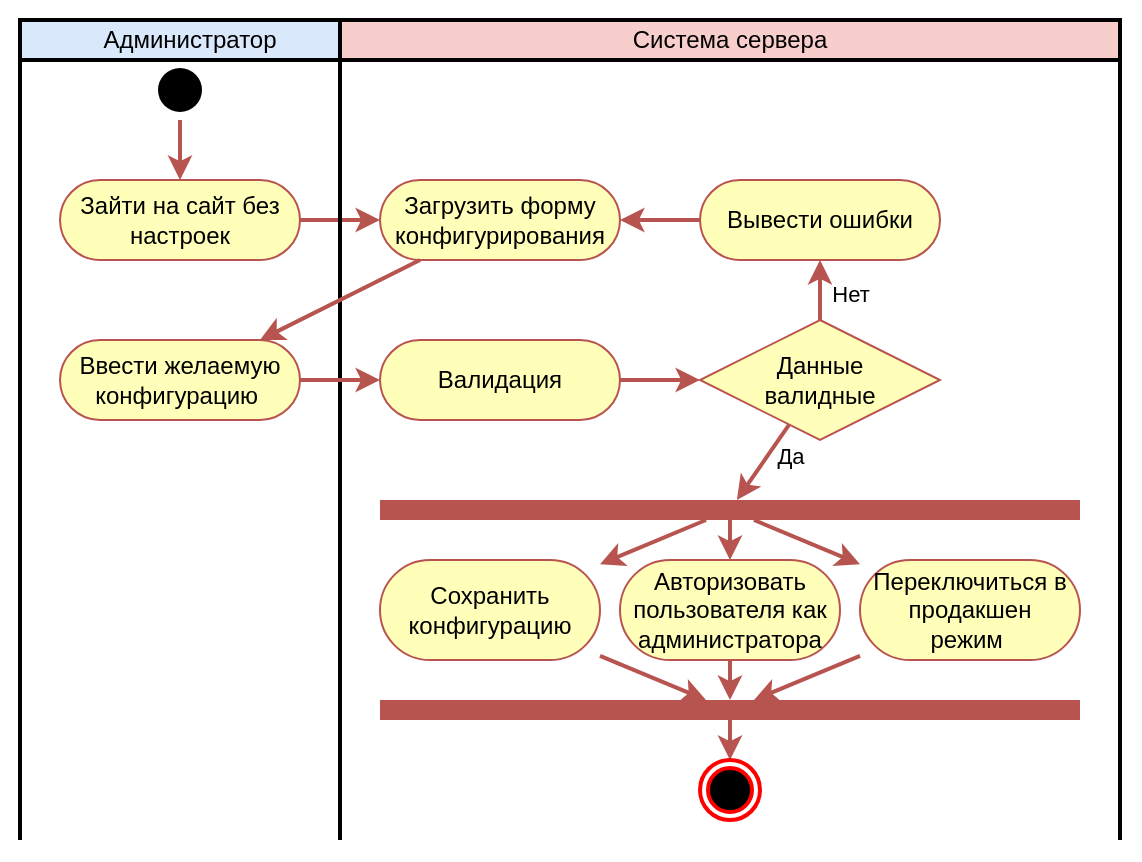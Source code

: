 <mxfile version="20.8.16" type="device" pages="8"><diagram name="⚙️Set: старт" id="GL4Yy4w05EkGA95ttD7a"><mxGraphModel dx="745" dy="820" grid="1" gridSize="10" guides="1" tooltips="1" connect="1" arrows="1" fold="1" page="1" pageScale="1" pageWidth="827" pageHeight="1169" math="0" shadow="0"><root><mxCell id="yme7vqDvQmo6u_JXd5D_-0"/><mxCell id="yme7vqDvQmo6u_JXd5D_-1" parent="yme7vqDvQmo6u_JXd5D_-0"/><mxCell id="5AVSvXG5O5IG38BQzq-j-0" value="" style="rounded=0;whiteSpace=wrap;html=1;fillColor=none;strokeColor=none;" vertex="1" parent="yme7vqDvQmo6u_JXd5D_-1"><mxGeometry x="30" y="30" width="570" height="430" as="geometry"/></mxCell><mxCell id="yme7vqDvQmo6u_JXd5D_-2" value="Администратор" style="rounded=0;whiteSpace=wrap;html=1;fillColor=#dae8fc;strokeWidth=2;strokeColor=#000000;" parent="yme7vqDvQmo6u_JXd5D_-1" vertex="1"><mxGeometry x="40" y="40" width="170" height="20" as="geometry"/></mxCell><mxCell id="yme7vqDvQmo6u_JXd5D_-4" value="" style="endArrow=none;html=1;rounded=0;entryX=0;entryY=1;entryDx=0;entryDy=0;strokeWidth=2;" parent="yme7vqDvQmo6u_JXd5D_-1" target="yme7vqDvQmo6u_JXd5D_-2" edge="1"><mxGeometry width="50" height="50" relative="1" as="geometry"><mxPoint x="40" y="450" as="sourcePoint"/><mxPoint x="20" y="80" as="targetPoint"/></mxGeometry></mxCell><mxCell id="JQkNJbGDP02DBMht77Hr-5" style="rounded=0;orthogonalLoop=1;jettySize=auto;html=1;strokeWidth=2;fillColor=#f8cecc;strokeColor=#b85450;" parent="yme7vqDvQmo6u_JXd5D_-1" source="yme7vqDvQmo6u_JXd5D_-5" target="JQkNJbGDP02DBMht77Hr-0" edge="1"><mxGeometry relative="1" as="geometry"/></mxCell><mxCell id="yme7vqDvQmo6u_JXd5D_-5" value="Зайти на сайт без настроек" style="rounded=1;whiteSpace=wrap;html=1;comic=0;strokeWidth=1;fillColor=#ffffb9;arcSize=50;strokeColor=#B85450;" parent="yme7vqDvQmo6u_JXd5D_-1" vertex="1"><mxGeometry x="60" y="120" width="120" height="40" as="geometry"/></mxCell><mxCell id="JQkNJbGDP02DBMht77Hr-0" value="Загрузить форму конфигурирования" style="rounded=1;whiteSpace=wrap;html=1;comic=0;strokeWidth=1;fillColor=#ffffb9;arcSize=50;strokeColor=#B85450;" parent="yme7vqDvQmo6u_JXd5D_-1" vertex="1"><mxGeometry x="220" y="120" width="120" height="40" as="geometry"/></mxCell><mxCell id="JQkNJbGDP02DBMht77Hr-1" value="Система сервера" style="rounded=0;whiteSpace=wrap;html=1;fillColor=#f8cecc;strokeWidth=2;strokeColor=#000000;" parent="yme7vqDvQmo6u_JXd5D_-1" vertex="1"><mxGeometry x="200" y="40" width="390" height="20" as="geometry"/></mxCell><mxCell id="JQkNJbGDP02DBMht77Hr-2" value="" style="endArrow=none;html=1;rounded=0;entryX=1;entryY=1;entryDx=0;entryDy=0;strokeWidth=2;" parent="yme7vqDvQmo6u_JXd5D_-1" target="JQkNJbGDP02DBMht77Hr-1" edge="1"><mxGeometry width="50" height="50" relative="1" as="geometry"><mxPoint x="590" y="450" as="sourcePoint"/><mxPoint x="400" y="200" as="targetPoint"/></mxGeometry></mxCell><mxCell id="JQkNJbGDP02DBMht77Hr-3" value="" style="endArrow=none;html=1;rounded=0;entryX=0;entryY=1;entryDx=0;entryDy=0;strokeWidth=2;" parent="yme7vqDvQmo6u_JXd5D_-1" target="JQkNJbGDP02DBMht77Hr-1" edge="1"><mxGeometry width="50" height="50" relative="1" as="geometry"><mxPoint x="200" y="450" as="sourcePoint"/><mxPoint x="180" y="80" as="targetPoint"/></mxGeometry></mxCell><mxCell id="JQkNJbGDP02DBMht77Hr-12" style="edgeStyle=none;shape=connector;rounded=0;orthogonalLoop=1;jettySize=auto;html=1;labelBackgroundColor=default;strokeColor=#b85450;strokeWidth=2;fontFamily=Helvetica;fontSize=11;fontColor=default;endArrow=classic;fillColor=#f8cecc;" parent="yme7vqDvQmo6u_JXd5D_-1" source="JQkNJbGDP02DBMht77Hr-6" target="JQkNJbGDP02DBMht77Hr-8" edge="1"><mxGeometry relative="1" as="geometry"/></mxCell><mxCell id="JQkNJbGDP02DBMht77Hr-6" value="Ввести желаемую конфигурацию&amp;nbsp;" style="rounded=1;whiteSpace=wrap;html=1;comic=0;strokeWidth=1;fillColor=#ffffb9;arcSize=50;strokeColor=#B85450;" parent="yme7vqDvQmo6u_JXd5D_-1" vertex="1"><mxGeometry x="60" y="200" width="120" height="40" as="geometry"/></mxCell><mxCell id="JQkNJbGDP02DBMht77Hr-7" style="rounded=0;orthogonalLoop=1;jettySize=auto;html=1;strokeWidth=2;fillColor=#f8cecc;strokeColor=#b85450;" parent="yme7vqDvQmo6u_JXd5D_-1" source="JQkNJbGDP02DBMht77Hr-0" target="JQkNJbGDP02DBMht77Hr-6" edge="1"><mxGeometry relative="1" as="geometry"><mxPoint x="170" y="165" as="sourcePoint"/><mxPoint x="210" y="175" as="targetPoint"/></mxGeometry></mxCell><mxCell id="JQkNJbGDP02DBMht77Hr-11" style="edgeStyle=none;shape=connector;rounded=0;orthogonalLoop=1;jettySize=auto;html=1;labelBackgroundColor=default;strokeColor=#b85450;strokeWidth=2;fontFamily=Helvetica;fontSize=11;fontColor=default;endArrow=classic;fillColor=#f8cecc;" parent="yme7vqDvQmo6u_JXd5D_-1" source="JQkNJbGDP02DBMht77Hr-8" target="JQkNJbGDP02DBMht77Hr-9" edge="1"><mxGeometry relative="1" as="geometry"><mxPoint x="303.0" y="160" as="sourcePoint"/></mxGeometry></mxCell><mxCell id="JQkNJbGDP02DBMht77Hr-8" value="Валидация" style="rounded=1;whiteSpace=wrap;html=1;comic=0;strokeWidth=1;fillColor=#ffffb9;arcSize=50;strokeColor=#B85450;" parent="yme7vqDvQmo6u_JXd5D_-1" vertex="1"><mxGeometry x="220" y="200" width="120" height="40" as="geometry"/></mxCell><mxCell id="JQkNJbGDP02DBMht77Hr-13" style="shape=connector;rounded=1;orthogonalLoop=1;jettySize=auto;html=1;labelBackgroundColor=default;strokeColor=#b85450;strokeWidth=2;fontFamily=Helvetica;fontSize=11;fontColor=default;endArrow=classic;fillColor=#f8cecc;" parent="yme7vqDvQmo6u_JXd5D_-1" source="JQkNJbGDP02DBMht77Hr-9" target="JQkNJbGDP02DBMht77Hr-15" edge="1"><mxGeometry relative="1" as="geometry"/></mxCell><mxCell id="JQkNJbGDP02DBMht77Hr-14" value="Нет" style="edgeLabel;html=1;align=center;verticalAlign=middle;resizable=0;points=[];fontSize=11;fontFamily=Helvetica;fontColor=default;" parent="JQkNJbGDP02DBMht77Hr-13" vertex="1" connectable="0"><mxGeometry x="-0.486" y="4" relative="1" as="geometry"><mxPoint x="19" y="-6" as="offset"/></mxGeometry></mxCell><mxCell id="JQkNJbGDP02DBMht77Hr-20" style="shape=connector;rounded=0;orthogonalLoop=1;jettySize=auto;html=1;labelBackgroundColor=default;strokeColor=#b85450;strokeWidth=2;fontFamily=Helvetica;fontSize=11;fontColor=default;endArrow=classic;fillColor=#f8cecc;" parent="yme7vqDvQmo6u_JXd5D_-1" source="JQkNJbGDP02DBMht77Hr-9" target="JQkNJbGDP02DBMht77Hr-32" edge="1"><mxGeometry relative="1" as="geometry"/></mxCell><mxCell id="JQkNJbGDP02DBMht77Hr-21" value="Да" style="edgeLabel;html=1;align=center;verticalAlign=middle;resizable=0;points=[];fontSize=11;fontFamily=Helvetica;fontColor=default;" parent="JQkNJbGDP02DBMht77Hr-20" vertex="1" connectable="0"><mxGeometry x="-0.272" relative="1" as="geometry"><mxPoint x="10" y="2" as="offset"/></mxGeometry></mxCell><mxCell id="JQkNJbGDP02DBMht77Hr-9" value="Данные &lt;br&gt;валидные" style="rhombus;whiteSpace=wrap;html=1;comic=0;strokeWidth=1;fillColor=#ffffb9;strokeColor=#B85450;" parent="yme7vqDvQmo6u_JXd5D_-1" vertex="1"><mxGeometry x="380" y="190" width="120" height="60" as="geometry"/></mxCell><mxCell id="JQkNJbGDP02DBMht77Hr-16" style="edgeStyle=orthogonalEdgeStyle;shape=connector;rounded=1;orthogonalLoop=1;jettySize=auto;html=1;labelBackgroundColor=default;strokeColor=#b85450;strokeWidth=2;fontFamily=Helvetica;fontSize=11;fontColor=default;endArrow=classic;fillColor=#f8cecc;" parent="yme7vqDvQmo6u_JXd5D_-1" source="JQkNJbGDP02DBMht77Hr-15" target="JQkNJbGDP02DBMht77Hr-0" edge="1"><mxGeometry relative="1" as="geometry"><Array as="points"><mxPoint x="395" y="140"/></Array></mxGeometry></mxCell><mxCell id="JQkNJbGDP02DBMht77Hr-15" value="Вывести ошибки" style="rounded=1;whiteSpace=wrap;html=1;comic=0;strokeWidth=1;fillColor=#ffffb9;arcSize=50;strokeColor=#B85450;" parent="yme7vqDvQmo6u_JXd5D_-1" vertex="1"><mxGeometry x="380" y="120" width="120" height="40" as="geometry"/></mxCell><mxCell id="JQkNJbGDP02DBMht77Hr-40" style="edgeStyle=none;shape=connector;rounded=0;orthogonalLoop=1;jettySize=auto;html=1;labelBackgroundColor=default;strokeColor=#b85450;strokeWidth=2;fontFamily=Helvetica;fontSize=11;fontColor=default;endArrow=classic;fillColor=#f8cecc;" parent="yme7vqDvQmo6u_JXd5D_-1" source="JQkNJbGDP02DBMht77Hr-17" target="JQkNJbGDP02DBMht77Hr-34" edge="1"><mxGeometry relative="1" as="geometry"/></mxCell><mxCell id="JQkNJbGDP02DBMht77Hr-17" value="Сохранить конфигурацию" style="rounded=1;whiteSpace=wrap;html=1;comic=0;strokeWidth=1;fillColor=#ffffb9;arcSize=50;strokeColor=#B85450;" parent="yme7vqDvQmo6u_JXd5D_-1" vertex="1"><mxGeometry x="220" y="310" width="110" height="50" as="geometry"/></mxCell><mxCell id="JQkNJbGDP02DBMht77Hr-38" style="edgeStyle=none;shape=connector;rounded=0;orthogonalLoop=1;jettySize=auto;html=1;labelBackgroundColor=default;strokeColor=#b85450;strokeWidth=2;fontFamily=Helvetica;fontSize=11;fontColor=default;endArrow=classic;fillColor=#f8cecc;" parent="yme7vqDvQmo6u_JXd5D_-1" source="JQkNJbGDP02DBMht77Hr-18" target="JQkNJbGDP02DBMht77Hr-34" edge="1"><mxGeometry relative="1" as="geometry"/></mxCell><mxCell id="JQkNJbGDP02DBMht77Hr-18" value="Авторизовать пользователя как администратора" style="rounded=1;whiteSpace=wrap;html=1;comic=0;strokeWidth=1;fillColor=#ffffb9;arcSize=50;strokeColor=#B85450;" parent="yme7vqDvQmo6u_JXd5D_-1" vertex="1"><mxGeometry x="340" y="310" width="110" height="50" as="geometry"/></mxCell><mxCell id="JQkNJbGDP02DBMht77Hr-35" style="edgeStyle=none;shape=connector;rounded=0;orthogonalLoop=1;jettySize=auto;html=1;labelBackgroundColor=default;strokeColor=#b85450;strokeWidth=2;fontFamily=Helvetica;fontSize=11;fontColor=default;endArrow=classic;fillColor=#f8cecc;" parent="yme7vqDvQmo6u_JXd5D_-1" source="JQkNJbGDP02DBMht77Hr-32" target="JQkNJbGDP02DBMht77Hr-17" edge="1"><mxGeometry relative="1" as="geometry"/></mxCell><mxCell id="JQkNJbGDP02DBMht77Hr-36" style="edgeStyle=none;shape=connector;rounded=0;orthogonalLoop=1;jettySize=auto;html=1;labelBackgroundColor=default;strokeColor=#b85450;strokeWidth=2;fontFamily=Helvetica;fontSize=11;fontColor=default;endArrow=classic;fillColor=#f8cecc;" parent="yme7vqDvQmo6u_JXd5D_-1" source="JQkNJbGDP02DBMht77Hr-32" target="JQkNJbGDP02DBMht77Hr-18" edge="1"><mxGeometry relative="1" as="geometry"/></mxCell><mxCell id="JQkNJbGDP02DBMht77Hr-37" style="edgeStyle=none;shape=connector;rounded=0;orthogonalLoop=1;jettySize=auto;html=1;labelBackgroundColor=default;strokeColor=#b85450;strokeWidth=2;fontFamily=Helvetica;fontSize=11;fontColor=default;endArrow=classic;fillColor=#f8cecc;" parent="yme7vqDvQmo6u_JXd5D_-1" source="JQkNJbGDP02DBMht77Hr-32" target="JQkNJbGDP02DBMht77Hr-33" edge="1"><mxGeometry relative="1" as="geometry"/></mxCell><mxCell id="JQkNJbGDP02DBMht77Hr-32" value="" style="rounded=0;whiteSpace=wrap;html=1;comic=0;strokeWidth=1;fontFamily=Helvetica;fontSize=11;fontColor=default;fillColor=#B85450;strokeColor=none;" parent="yme7vqDvQmo6u_JXd5D_-1" vertex="1"><mxGeometry x="220" y="280" width="350" height="10" as="geometry"/></mxCell><mxCell id="JQkNJbGDP02DBMht77Hr-39" style="edgeStyle=none;shape=connector;rounded=0;orthogonalLoop=1;jettySize=auto;html=1;labelBackgroundColor=default;strokeColor=#b85450;strokeWidth=2;fontFamily=Helvetica;fontSize=11;fontColor=default;endArrow=classic;fillColor=#f8cecc;" parent="yme7vqDvQmo6u_JXd5D_-1" source="JQkNJbGDP02DBMht77Hr-33" target="JQkNJbGDP02DBMht77Hr-34" edge="1"><mxGeometry relative="1" as="geometry"/></mxCell><mxCell id="JQkNJbGDP02DBMht77Hr-33" value="Переключиться в продакшен &lt;br&gt;режим&amp;nbsp;" style="rounded=1;whiteSpace=wrap;html=1;comic=0;strokeWidth=1;fillColor=#ffffb9;arcSize=50;strokeColor=#B85450;" parent="yme7vqDvQmo6u_JXd5D_-1" vertex="1"><mxGeometry x="460" y="310" width="110" height="50" as="geometry"/></mxCell><mxCell id="JQkNJbGDP02DBMht77Hr-43" style="edgeStyle=none;shape=connector;rounded=0;orthogonalLoop=1;jettySize=auto;html=1;labelBackgroundColor=default;strokeColor=#b85450;strokeWidth=2;fontFamily=Helvetica;fontSize=11;fontColor=default;endArrow=classic;fillColor=#f8cecc;" parent="yme7vqDvQmo6u_JXd5D_-1" source="JQkNJbGDP02DBMht77Hr-34" target="JQkNJbGDP02DBMht77Hr-42" edge="1"><mxGeometry relative="1" as="geometry"/></mxCell><mxCell id="JQkNJbGDP02DBMht77Hr-34" value="" style="rounded=0;whiteSpace=wrap;html=1;comic=0;strokeWidth=1;fontFamily=Helvetica;fontSize=11;fontColor=default;fillColor=#B85450;strokeColor=none;" parent="yme7vqDvQmo6u_JXd5D_-1" vertex="1"><mxGeometry x="220" y="380" width="350" height="10" as="geometry"/></mxCell><mxCell id="JQkNJbGDP02DBMht77Hr-42" value="" style="ellipse;html=1;shape=endState;fillColor=#000000;strokeColor=#ff0000;comic=0;strokeWidth=2;fontFamily=Helvetica;fontSize=11;fontColor=default;" parent="yme7vqDvQmo6u_JXd5D_-1" vertex="1"><mxGeometry x="380" y="410" width="30" height="30" as="geometry"/></mxCell><mxCell id="JQkNJbGDP02DBMht77Hr-45" value="" style="edgeStyle=none;shape=connector;rounded=0;orthogonalLoop=1;jettySize=auto;html=1;labelBackgroundColor=default;strokeColor=#b85450;strokeWidth=2;fontFamily=Helvetica;fontSize=11;fontColor=default;endArrow=classic;fillColor=#f8cecc;" parent="yme7vqDvQmo6u_JXd5D_-1" source="JQkNJbGDP02DBMht77Hr-44" target="yme7vqDvQmo6u_JXd5D_-5" edge="1"><mxGeometry relative="1" as="geometry"/></mxCell><mxCell id="JQkNJbGDP02DBMht77Hr-44" value="" style="ellipse;html=1;shape=endState;fillColor=#000000;strokeColor=none;comic=0;strokeWidth=1;fontFamily=Helvetica;fontSize=11;fontColor=default;" parent="yme7vqDvQmo6u_JXd5D_-1" vertex="1"><mxGeometry x="105" y="60" width="30" height="30" as="geometry"/></mxCell></root></mxGraphModel></diagram><diagram name="🙍Auth: регист" id="JAUKoH3MidOpC5tmT31T"><mxGraphModel dx="745" dy="820" grid="1" gridSize="10" guides="1" tooltips="1" connect="1" arrows="1" fold="1" page="1" pageScale="1" pageWidth="827" pageHeight="1169" math="0" shadow="0"><root><mxCell id="0"/><mxCell id="1" parent="0"/><mxCell id="1BYitda3dwnXQ9jcPyeh-1" value="Пользователь" style="rounded=0;whiteSpace=wrap;html=1;fillColor=#dae8fc;strokeWidth=2;strokeColor=#000000;" parent="1" vertex="1"><mxGeometry x="40" y="40" width="170" height="20" as="geometry"/></mxCell><mxCell id="1BYitda3dwnXQ9jcPyeh-2" value="" style="endArrow=none;html=1;rounded=0;entryX=0;entryY=1;entryDx=0;entryDy=0;strokeWidth=2;" parent="1" target="1BYitda3dwnXQ9jcPyeh-1" edge="1"><mxGeometry width="50" height="50" relative="1" as="geometry"><mxPoint x="40" y="440" as="sourcePoint"/><mxPoint x="20" y="80" as="targetPoint"/></mxGeometry></mxCell><mxCell id="1BYitda3dwnXQ9jcPyeh-3" style="rounded=0;orthogonalLoop=1;jettySize=auto;html=1;strokeWidth=2;fillColor=#f8cecc;strokeColor=#b85450;" parent="1" source="1BYitda3dwnXQ9jcPyeh-4" target="1BYitda3dwnXQ9jcPyeh-5" edge="1"><mxGeometry relative="1" as="geometry"/></mxCell><mxCell id="1BYitda3dwnXQ9jcPyeh-4" value="Зайти не авторизованным и выбрать опцию регистрации" style="rounded=1;whiteSpace=wrap;html=1;comic=0;strokeWidth=1;fillColor=#ffffb9;arcSize=50;strokeColor=#B85450;" parent="1" vertex="1"><mxGeometry x="60" y="110" width="120" height="60" as="geometry"/></mxCell><mxCell id="1BYitda3dwnXQ9jcPyeh-5" value="Загрузить форму регистрации" style="rounded=1;whiteSpace=wrap;html=1;comic=0;strokeWidth=1;fillColor=#ffffb9;arcSize=50;strokeColor=#B85450;" parent="1" vertex="1"><mxGeometry x="220" y="120" width="120" height="40" as="geometry"/></mxCell><mxCell id="1BYitda3dwnXQ9jcPyeh-6" value="Система сервера" style="rounded=0;whiteSpace=wrap;html=1;fillColor=#f8cecc;strokeWidth=2;strokeColor=#000000;" parent="1" vertex="1"><mxGeometry x="200" y="40" width="320" height="20" as="geometry"/></mxCell><mxCell id="1BYitda3dwnXQ9jcPyeh-7" value="" style="endArrow=none;html=1;rounded=0;entryX=1;entryY=1;entryDx=0;entryDy=0;strokeWidth=2;" parent="1" target="1BYitda3dwnXQ9jcPyeh-6" edge="1"><mxGeometry width="50" height="50" relative="1" as="geometry"><mxPoint x="520" y="440" as="sourcePoint"/><mxPoint x="400" y="200" as="targetPoint"/></mxGeometry></mxCell><mxCell id="1BYitda3dwnXQ9jcPyeh-8" value="" style="endArrow=none;html=1;rounded=0;entryX=0;entryY=1;entryDx=0;entryDy=0;strokeWidth=2;" parent="1" target="1BYitda3dwnXQ9jcPyeh-6" edge="1"><mxGeometry width="50" height="50" relative="1" as="geometry"><mxPoint x="200" y="440" as="sourcePoint"/><mxPoint x="180" y="80" as="targetPoint"/></mxGeometry></mxCell><mxCell id="1BYitda3dwnXQ9jcPyeh-9" style="edgeStyle=none;shape=connector;rounded=0;orthogonalLoop=1;jettySize=auto;html=1;labelBackgroundColor=default;strokeColor=#b85450;strokeWidth=2;fontFamily=Helvetica;fontSize=11;fontColor=default;endArrow=classic;fillColor=#f8cecc;" parent="1" source="1BYitda3dwnXQ9jcPyeh-10" target="1BYitda3dwnXQ9jcPyeh-13" edge="1"><mxGeometry relative="1" as="geometry"/></mxCell><mxCell id="1BYitda3dwnXQ9jcPyeh-10" value="Ввести данные" style="rounded=1;whiteSpace=wrap;html=1;comic=0;strokeWidth=1;fillColor=#ffffb9;arcSize=50;strokeColor=#B85450;" parent="1" vertex="1"><mxGeometry x="60" y="200" width="120" height="40" as="geometry"/></mxCell><mxCell id="1BYitda3dwnXQ9jcPyeh-11" style="rounded=0;orthogonalLoop=1;jettySize=auto;html=1;strokeWidth=2;fillColor=#f8cecc;strokeColor=#b85450;" parent="1" source="1BYitda3dwnXQ9jcPyeh-5" target="1BYitda3dwnXQ9jcPyeh-10" edge="1"><mxGeometry relative="1" as="geometry"><mxPoint x="170" y="165" as="sourcePoint"/><mxPoint x="210" y="175" as="targetPoint"/></mxGeometry></mxCell><mxCell id="1BYitda3dwnXQ9jcPyeh-12" style="edgeStyle=none;shape=connector;rounded=0;orthogonalLoop=1;jettySize=auto;html=1;labelBackgroundColor=default;strokeColor=#b85450;strokeWidth=2;fontFamily=Helvetica;fontSize=11;fontColor=default;endArrow=classic;fillColor=#f8cecc;" parent="1" source="1BYitda3dwnXQ9jcPyeh-13" target="1BYitda3dwnXQ9jcPyeh-18" edge="1"><mxGeometry relative="1" as="geometry"><mxPoint x="303.0" y="160" as="sourcePoint"/></mxGeometry></mxCell><mxCell id="1BYitda3dwnXQ9jcPyeh-13" value="Валидация" style="rounded=1;whiteSpace=wrap;html=1;comic=0;strokeWidth=1;fillColor=#ffffb9;arcSize=50;strokeColor=#B85450;" parent="1" vertex="1"><mxGeometry x="220" y="200" width="120" height="40" as="geometry"/></mxCell><mxCell id="1BYitda3dwnXQ9jcPyeh-14" style="shape=connector;rounded=1;orthogonalLoop=1;jettySize=auto;html=1;labelBackgroundColor=default;strokeColor=#b85450;strokeWidth=2;fontFamily=Helvetica;fontSize=11;fontColor=default;endArrow=classic;fillColor=#f8cecc;" parent="1" source="1BYitda3dwnXQ9jcPyeh-18" target="1BYitda3dwnXQ9jcPyeh-20" edge="1"><mxGeometry relative="1" as="geometry"/></mxCell><mxCell id="1BYitda3dwnXQ9jcPyeh-15" value="Нет" style="edgeLabel;html=1;align=center;verticalAlign=middle;resizable=0;points=[];fontSize=11;fontFamily=Helvetica;fontColor=default;" parent="1BYitda3dwnXQ9jcPyeh-14" vertex="1" connectable="0"><mxGeometry x="-0.486" y="4" relative="1" as="geometry"><mxPoint x="19" y="-6" as="offset"/></mxGeometry></mxCell><mxCell id="1BYitda3dwnXQ9jcPyeh-16" style="shape=connector;rounded=0;orthogonalLoop=1;jettySize=auto;html=1;labelBackgroundColor=default;strokeColor=#b85450;strokeWidth=2;fontFamily=Helvetica;fontSize=11;fontColor=default;endArrow=classic;fillColor=#f8cecc;" parent="1" source="1BYitda3dwnXQ9jcPyeh-18" target="1BYitda3dwnXQ9jcPyeh-28" edge="1"><mxGeometry relative="1" as="geometry"/></mxCell><mxCell id="1BYitda3dwnXQ9jcPyeh-17" value="Да" style="edgeLabel;html=1;align=center;verticalAlign=middle;resizable=0;points=[];fontSize=11;fontFamily=Helvetica;fontColor=default;" parent="1BYitda3dwnXQ9jcPyeh-16" vertex="1" connectable="0"><mxGeometry x="-0.272" relative="1" as="geometry"><mxPoint x="10" y="2" as="offset"/></mxGeometry></mxCell><mxCell id="1BYitda3dwnXQ9jcPyeh-18" value="Данные &lt;br&gt;валидные" style="rhombus;whiteSpace=wrap;html=1;comic=0;strokeWidth=1;fillColor=#ffffb9;strokeColor=#B85450;" parent="1" vertex="1"><mxGeometry x="380" y="190" width="120" height="60" as="geometry"/></mxCell><mxCell id="1BYitda3dwnXQ9jcPyeh-19" style="edgeStyle=orthogonalEdgeStyle;shape=connector;rounded=1;orthogonalLoop=1;jettySize=auto;html=1;labelBackgroundColor=default;strokeColor=#b85450;strokeWidth=2;fontFamily=Helvetica;fontSize=11;fontColor=default;endArrow=classic;fillColor=#f8cecc;" parent="1" source="1BYitda3dwnXQ9jcPyeh-20" target="1BYitda3dwnXQ9jcPyeh-5" edge="1"><mxGeometry relative="1" as="geometry"><Array as="points"><mxPoint x="395" y="140"/></Array></mxGeometry></mxCell><mxCell id="1BYitda3dwnXQ9jcPyeh-20" value="Вывести ошибки" style="rounded=1;whiteSpace=wrap;html=1;comic=0;strokeWidth=1;fillColor=#ffffb9;arcSize=50;strokeColor=#B85450;" parent="1" vertex="1"><mxGeometry x="380" y="120" width="120" height="40" as="geometry"/></mxCell><mxCell id="1BYitda3dwnXQ9jcPyeh-21" style="edgeStyle=none;shape=connector;rounded=0;orthogonalLoop=1;jettySize=auto;html=1;labelBackgroundColor=default;strokeColor=#b85450;strokeWidth=2;fontFamily=Helvetica;fontSize=11;fontColor=default;endArrow=classic;fillColor=#f8cecc;" parent="1" source="1BYitda3dwnXQ9jcPyeh-22" target="1BYitda3dwnXQ9jcPyeh-32" edge="1"><mxGeometry relative="1" as="geometry"/></mxCell><mxCell id="1BYitda3dwnXQ9jcPyeh-22" value="Сохранить пользователя" style="rounded=1;whiteSpace=wrap;html=1;comic=0;strokeWidth=1;fillColor=#ffffb9;arcSize=50;strokeColor=#B85450;" parent="1" vertex="1"><mxGeometry x="270" y="310" width="110" height="40" as="geometry"/></mxCell><mxCell id="1BYitda3dwnXQ9jcPyeh-23" style="edgeStyle=none;shape=connector;rounded=0;orthogonalLoop=1;jettySize=auto;html=1;labelBackgroundColor=default;strokeColor=#b85450;strokeWidth=2;fontFamily=Helvetica;fontSize=11;fontColor=default;endArrow=classic;fillColor=#f8cecc;" parent="1" source="1BYitda3dwnXQ9jcPyeh-24" target="1BYitda3dwnXQ9jcPyeh-32" edge="1"><mxGeometry relative="1" as="geometry"/></mxCell><mxCell id="1BYitda3dwnXQ9jcPyeh-24" value="Авторизовать пользователя" style="rounded=1;whiteSpace=wrap;html=1;comic=0;strokeWidth=1;fillColor=#ffffb9;arcSize=50;strokeColor=#B85450;" parent="1" vertex="1"><mxGeometry x="390" y="310" width="110" height="40" as="geometry"/></mxCell><mxCell id="1BYitda3dwnXQ9jcPyeh-25" style="edgeStyle=none;shape=connector;rounded=0;orthogonalLoop=1;jettySize=auto;html=1;labelBackgroundColor=default;strokeColor=#b85450;strokeWidth=2;fontFamily=Helvetica;fontSize=11;fontColor=default;endArrow=classic;fillColor=#f8cecc;" parent="1" source="1BYitda3dwnXQ9jcPyeh-28" target="1BYitda3dwnXQ9jcPyeh-22" edge="1"><mxGeometry relative="1" as="geometry"/></mxCell><mxCell id="1BYitda3dwnXQ9jcPyeh-26" style="edgeStyle=none;shape=connector;rounded=0;orthogonalLoop=1;jettySize=auto;html=1;labelBackgroundColor=default;strokeColor=#b85450;strokeWidth=2;fontFamily=Helvetica;fontSize=11;fontColor=default;endArrow=classic;fillColor=#f8cecc;" parent="1" source="1BYitda3dwnXQ9jcPyeh-28" target="1BYitda3dwnXQ9jcPyeh-24" edge="1"><mxGeometry relative="1" as="geometry"/></mxCell><mxCell id="1BYitda3dwnXQ9jcPyeh-28" value="" style="rounded=0;whiteSpace=wrap;html=1;comic=0;strokeWidth=1;fontFamily=Helvetica;fontSize=11;fontColor=default;fillColor=#B85450;strokeColor=none;" parent="1" vertex="1"><mxGeometry x="270" y="280" width="230" height="10" as="geometry"/></mxCell><mxCell id="1BYitda3dwnXQ9jcPyeh-31" style="edgeStyle=none;shape=connector;rounded=0;orthogonalLoop=1;jettySize=auto;html=1;labelBackgroundColor=default;strokeColor=#b85450;strokeWidth=2;fontFamily=Helvetica;fontSize=11;fontColor=default;endArrow=classic;fillColor=#f8cecc;" parent="1" source="1BYitda3dwnXQ9jcPyeh-32" target="1BYitda3dwnXQ9jcPyeh-33" edge="1"><mxGeometry relative="1" as="geometry"/></mxCell><mxCell id="1BYitda3dwnXQ9jcPyeh-32" value="" style="rounded=0;whiteSpace=wrap;html=1;comic=0;strokeWidth=1;fontFamily=Helvetica;fontSize=11;fontColor=default;fillColor=#B85450;strokeColor=none;" parent="1" vertex="1"><mxGeometry x="270" y="370" width="230" height="10" as="geometry"/></mxCell><mxCell id="1BYitda3dwnXQ9jcPyeh-33" value="" style="ellipse;html=1;shape=endState;fillColor=#000000;strokeColor=#ff0000;comic=0;strokeWidth=2;fontFamily=Helvetica;fontSize=11;fontColor=default;" parent="1" vertex="1"><mxGeometry x="370" y="400" width="30" height="30" as="geometry"/></mxCell><mxCell id="1BYitda3dwnXQ9jcPyeh-34" value="" style="edgeStyle=none;shape=connector;rounded=0;orthogonalLoop=1;jettySize=auto;html=1;labelBackgroundColor=default;strokeColor=#b85450;strokeWidth=2;fontFamily=Helvetica;fontSize=11;fontColor=default;endArrow=classic;fillColor=#f8cecc;" parent="1" source="1BYitda3dwnXQ9jcPyeh-35" target="1BYitda3dwnXQ9jcPyeh-4" edge="1"><mxGeometry relative="1" as="geometry"/></mxCell><mxCell id="1BYitda3dwnXQ9jcPyeh-35" value="" style="ellipse;html=1;shape=endState;fillColor=#000000;strokeColor=none;comic=0;strokeWidth=1;fontFamily=Helvetica;fontSize=11;fontColor=default;" parent="1" vertex="1"><mxGeometry x="105" y="60" width="30" height="30" as="geometry"/></mxCell><mxCell id="nkvFA8RuEoq5ulM0nard-1" value="" style="rounded=0;whiteSpace=wrap;html=1;fillColor=none;strokeColor=none;" vertex="1" parent="1"><mxGeometry x="30" y="30" width="500" height="420" as="geometry"/></mxCell></root></mxGraphModel></diagram><diagram name="🙍Auth: вход" id="ipMHxbi-QafrElTEH676"><mxGraphModel dx="745" dy="820" grid="1" gridSize="10" guides="1" tooltips="1" connect="1" arrows="1" fold="1" page="1" pageScale="1" pageWidth="827" pageHeight="1169" math="0" shadow="0"><root><mxCell id="l2kwa_6e7RjC2WpPv2IU-0"/><mxCell id="l2kwa_6e7RjC2WpPv2IU-1" parent="l2kwa_6e7RjC2WpPv2IU-0"/><mxCell id="l2kwa_6e7RjC2WpPv2IU-2" value="Пользователь" style="rounded=0;whiteSpace=wrap;html=1;fillColor=#dae8fc;strokeWidth=2;strokeColor=#000000;" parent="l2kwa_6e7RjC2WpPv2IU-1" vertex="1"><mxGeometry x="40" y="40" width="170" height="20" as="geometry"/></mxCell><mxCell id="l2kwa_6e7RjC2WpPv2IU-3" value="" style="endArrow=none;html=1;rounded=0;entryX=0;entryY=1;entryDx=0;entryDy=0;strokeWidth=2;" parent="l2kwa_6e7RjC2WpPv2IU-1" target="l2kwa_6e7RjC2WpPv2IU-2" edge="1"><mxGeometry width="50" height="50" relative="1" as="geometry"><mxPoint x="40" y="380" as="sourcePoint"/><mxPoint x="20" y="80" as="targetPoint"/></mxGeometry></mxCell><mxCell id="l2kwa_6e7RjC2WpPv2IU-4" style="rounded=0;orthogonalLoop=1;jettySize=auto;html=1;strokeWidth=2;fillColor=#f8cecc;strokeColor=#b85450;" parent="l2kwa_6e7RjC2WpPv2IU-1" source="l2kwa_6e7RjC2WpPv2IU-5" target="l2kwa_6e7RjC2WpPv2IU-6" edge="1"><mxGeometry relative="1" as="geometry"/></mxCell><mxCell id="l2kwa_6e7RjC2WpPv2IU-5" value="Зайти не авторизованным и выбрать опцию авторизации" style="rounded=1;whiteSpace=wrap;html=1;comic=0;strokeWidth=1;fillColor=#ffffb9;arcSize=50;strokeColor=#B85450;" parent="l2kwa_6e7RjC2WpPv2IU-1" vertex="1"><mxGeometry x="60" y="110" width="120" height="60" as="geometry"/></mxCell><mxCell id="l2kwa_6e7RjC2WpPv2IU-6" value="Загрузить форму авторизации" style="rounded=1;whiteSpace=wrap;html=1;comic=0;strokeWidth=1;fillColor=#ffffb9;arcSize=50;strokeColor=#B85450;" parent="l2kwa_6e7RjC2WpPv2IU-1" vertex="1"><mxGeometry x="220" y="120" width="120" height="40" as="geometry"/></mxCell><mxCell id="l2kwa_6e7RjC2WpPv2IU-7" value="Система сервера" style="rounded=0;whiteSpace=wrap;html=1;fillColor=#f8cecc;strokeWidth=2;strokeColor=#000000;" parent="l2kwa_6e7RjC2WpPv2IU-1" vertex="1"><mxGeometry x="200" y="40" width="320" height="20" as="geometry"/></mxCell><mxCell id="l2kwa_6e7RjC2WpPv2IU-8" value="" style="endArrow=none;html=1;rounded=0;entryX=1;entryY=1;entryDx=0;entryDy=0;strokeWidth=2;" parent="l2kwa_6e7RjC2WpPv2IU-1" target="l2kwa_6e7RjC2WpPv2IU-7" edge="1"><mxGeometry width="50" height="50" relative="1" as="geometry"><mxPoint x="520" y="380" as="sourcePoint"/><mxPoint x="400" y="200" as="targetPoint"/></mxGeometry></mxCell><mxCell id="l2kwa_6e7RjC2WpPv2IU-9" value="" style="endArrow=none;html=1;rounded=0;entryX=0;entryY=1;entryDx=0;entryDy=0;strokeWidth=2;" parent="l2kwa_6e7RjC2WpPv2IU-1" target="l2kwa_6e7RjC2WpPv2IU-7" edge="1"><mxGeometry width="50" height="50" relative="1" as="geometry"><mxPoint x="200" y="380" as="sourcePoint"/><mxPoint x="180" y="80" as="targetPoint"/></mxGeometry></mxCell><mxCell id="l2kwa_6e7RjC2WpPv2IU-10" style="edgeStyle=none;shape=connector;rounded=0;orthogonalLoop=1;jettySize=auto;html=1;labelBackgroundColor=default;strokeColor=#b85450;strokeWidth=2;fontFamily=Helvetica;fontSize=11;fontColor=default;endArrow=classic;fillColor=#f8cecc;" parent="l2kwa_6e7RjC2WpPv2IU-1" source="l2kwa_6e7RjC2WpPv2IU-11" target="l2kwa_6e7RjC2WpPv2IU-14" edge="1"><mxGeometry relative="1" as="geometry"/></mxCell><mxCell id="l2kwa_6e7RjC2WpPv2IU-11" value="Ввести данные" style="rounded=1;whiteSpace=wrap;html=1;comic=0;strokeWidth=1;fillColor=#ffffb9;arcSize=50;strokeColor=#B85450;" parent="l2kwa_6e7RjC2WpPv2IU-1" vertex="1"><mxGeometry x="60" y="200" width="120" height="40" as="geometry"/></mxCell><mxCell id="l2kwa_6e7RjC2WpPv2IU-12" style="rounded=0;orthogonalLoop=1;jettySize=auto;html=1;strokeWidth=2;fillColor=#f8cecc;strokeColor=#b85450;" parent="l2kwa_6e7RjC2WpPv2IU-1" source="l2kwa_6e7RjC2WpPv2IU-6" target="l2kwa_6e7RjC2WpPv2IU-11" edge="1"><mxGeometry relative="1" as="geometry"><mxPoint x="170" y="165" as="sourcePoint"/><mxPoint x="210" y="175" as="targetPoint"/></mxGeometry></mxCell><mxCell id="l2kwa_6e7RjC2WpPv2IU-13" style="edgeStyle=none;shape=connector;rounded=0;orthogonalLoop=1;jettySize=auto;html=1;labelBackgroundColor=default;strokeColor=#b85450;strokeWidth=2;fontFamily=Helvetica;fontSize=11;fontColor=default;endArrow=classic;fillColor=#f8cecc;" parent="l2kwa_6e7RjC2WpPv2IU-1" source="l2kwa_6e7RjC2WpPv2IU-14" target="l2kwa_6e7RjC2WpPv2IU-19" edge="1"><mxGeometry relative="1" as="geometry"><mxPoint x="303.0" y="160" as="sourcePoint"/></mxGeometry></mxCell><mxCell id="l2kwa_6e7RjC2WpPv2IU-14" value="Проверка наличие пользователя с такими данными" style="rounded=1;whiteSpace=wrap;html=1;comic=0;strokeWidth=1;fillColor=#ffffb9;arcSize=50;strokeColor=#B85450;" parent="l2kwa_6e7RjC2WpPv2IU-1" vertex="1"><mxGeometry x="220" y="190" width="120" height="60" as="geometry"/></mxCell><mxCell id="l2kwa_6e7RjC2WpPv2IU-15" style="shape=connector;rounded=1;orthogonalLoop=1;jettySize=auto;html=1;labelBackgroundColor=default;strokeColor=#b85450;strokeWidth=2;fontFamily=Helvetica;fontSize=11;fontColor=default;endArrow=classic;fillColor=#f8cecc;" parent="l2kwa_6e7RjC2WpPv2IU-1" source="l2kwa_6e7RjC2WpPv2IU-19" target="l2kwa_6e7RjC2WpPv2IU-21" edge="1"><mxGeometry relative="1" as="geometry"/></mxCell><mxCell id="l2kwa_6e7RjC2WpPv2IU-16" value="Нет" style="edgeLabel;html=1;align=center;verticalAlign=middle;resizable=0;points=[];fontSize=11;fontFamily=Helvetica;fontColor=default;" parent="l2kwa_6e7RjC2WpPv2IU-15" vertex="1" connectable="0"><mxGeometry x="-0.486" y="4" relative="1" as="geometry"><mxPoint x="19" y="-6" as="offset"/></mxGeometry></mxCell><mxCell id="l2kwa_6e7RjC2WpPv2IU-17" style="shape=connector;rounded=0;orthogonalLoop=1;jettySize=auto;html=1;labelBackgroundColor=default;strokeColor=#b85450;strokeWidth=2;fontFamily=Helvetica;fontSize=11;fontColor=default;endArrow=classic;fillColor=#f8cecc;" parent="l2kwa_6e7RjC2WpPv2IU-1" source="l2kwa_6e7RjC2WpPv2IU-19" target="l2kwa_6e7RjC2WpPv2IU-25" edge="1"><mxGeometry relative="1" as="geometry"><mxPoint x="389.231" y="280" as="targetPoint"/></mxGeometry></mxCell><mxCell id="l2kwa_6e7RjC2WpPv2IU-18" value="Да" style="edgeLabel;html=1;align=center;verticalAlign=middle;resizable=0;points=[];fontSize=11;fontFamily=Helvetica;fontColor=default;" parent="l2kwa_6e7RjC2WpPv2IU-17" vertex="1" connectable="0"><mxGeometry x="-0.272" relative="1" as="geometry"><mxPoint x="10" y="-1" as="offset"/></mxGeometry></mxCell><mxCell id="l2kwa_6e7RjC2WpPv2IU-19" value="Найден" style="rhombus;whiteSpace=wrap;html=1;comic=0;strokeWidth=1;fillColor=#ffffb9;strokeColor=#B85450;" parent="l2kwa_6e7RjC2WpPv2IU-1" vertex="1"><mxGeometry x="380" y="190" width="120" height="60" as="geometry"/></mxCell><mxCell id="l2kwa_6e7RjC2WpPv2IU-20" style="edgeStyle=orthogonalEdgeStyle;shape=connector;rounded=1;orthogonalLoop=1;jettySize=auto;html=1;labelBackgroundColor=default;strokeColor=#b85450;strokeWidth=2;fontFamily=Helvetica;fontSize=11;fontColor=default;endArrow=classic;fillColor=#f8cecc;" parent="l2kwa_6e7RjC2WpPv2IU-1" source="l2kwa_6e7RjC2WpPv2IU-21" target="l2kwa_6e7RjC2WpPv2IU-6" edge="1"><mxGeometry relative="1" as="geometry"><Array as="points"><mxPoint x="395" y="140"/></Array></mxGeometry></mxCell><mxCell id="l2kwa_6e7RjC2WpPv2IU-21" value="Сообщение о неправильных реквизитах для входа&amp;nbsp;" style="rounded=1;whiteSpace=wrap;html=1;comic=0;strokeWidth=1;fillColor=#ffffb9;arcSize=50;strokeColor=#B85450;" parent="l2kwa_6e7RjC2WpPv2IU-1" vertex="1"><mxGeometry x="380" y="110" width="120" height="60" as="geometry"/></mxCell><mxCell id="s9w9udCOdxKI2yPSYuKc-2" style="edgeStyle=none;shape=connector;rounded=0;orthogonalLoop=1;jettySize=auto;html=1;labelBackgroundColor=default;strokeColor=#b85450;strokeWidth=2;fontFamily=Helvetica;fontSize=11;fontColor=default;endArrow=classic;fillColor=#f8cecc;" parent="l2kwa_6e7RjC2WpPv2IU-1" source="l2kwa_6e7RjC2WpPv2IU-25" target="l2kwa_6e7RjC2WpPv2IU-31" edge="1"><mxGeometry relative="1" as="geometry"/></mxCell><mxCell id="l2kwa_6e7RjC2WpPv2IU-25" value="Авторизовать пользователя" style="rounded=1;whiteSpace=wrap;html=1;comic=0;strokeWidth=1;fillColor=#ffffb9;arcSize=50;strokeColor=#B85450;" parent="l2kwa_6e7RjC2WpPv2IU-1" vertex="1"><mxGeometry x="385" y="280" width="110" height="40" as="geometry"/></mxCell><mxCell id="l2kwa_6e7RjC2WpPv2IU-31" value="" style="ellipse;html=1;shape=endState;fillColor=#000000;strokeColor=#ff0000;comic=0;strokeWidth=2;fontFamily=Helvetica;fontSize=11;fontColor=default;" parent="l2kwa_6e7RjC2WpPv2IU-1" vertex="1"><mxGeometry x="425" y="340" width="30" height="30" as="geometry"/></mxCell><mxCell id="l2kwa_6e7RjC2WpPv2IU-32" value="" style="edgeStyle=none;shape=connector;rounded=0;orthogonalLoop=1;jettySize=auto;html=1;labelBackgroundColor=default;strokeColor=#b85450;strokeWidth=2;fontFamily=Helvetica;fontSize=11;fontColor=default;endArrow=classic;fillColor=#f8cecc;" parent="l2kwa_6e7RjC2WpPv2IU-1" source="l2kwa_6e7RjC2WpPv2IU-33" target="l2kwa_6e7RjC2WpPv2IU-5" edge="1"><mxGeometry relative="1" as="geometry"/></mxCell><mxCell id="l2kwa_6e7RjC2WpPv2IU-33" value="" style="ellipse;html=1;shape=endState;fillColor=#000000;strokeColor=none;comic=0;strokeWidth=1;fontFamily=Helvetica;fontSize=11;fontColor=default;" parent="l2kwa_6e7RjC2WpPv2IU-1" vertex="1"><mxGeometry x="105" y="60" width="30" height="30" as="geometry"/></mxCell><mxCell id="68i9cR_5CebL0DJS8XRd-0" value="" style="rounded=0;whiteSpace=wrap;html=1;fillColor=none;strokeColor=none;" vertex="1" parent="l2kwa_6e7RjC2WpPv2IU-1"><mxGeometry x="30" y="30" width="500" height="360" as="geometry"/></mxCell></root></mxGraphModel></diagram><diagram name="🙍Auth: выход" id="Qr68rDYda_jN1-vFEALa"><mxGraphModel dx="745" dy="820" grid="1" gridSize="10" guides="1" tooltips="1" connect="1" arrows="1" fold="1" page="1" pageScale="1" pageWidth="827" pageHeight="1169" math="0" shadow="0"><root><mxCell id="6G7xEP1-ShITAOQwamyJ-0"/><mxCell id="6G7xEP1-ShITAOQwamyJ-1" parent="6G7xEP1-ShITAOQwamyJ-0"/><mxCell id="fxCzz0Qbm3YxuD54zTOh-0" value="Пользователь" style="rounded=0;whiteSpace=wrap;html=1;fillColor=#dae8fc;strokeWidth=2;strokeColor=#000000;" parent="6G7xEP1-ShITAOQwamyJ-1" vertex="1"><mxGeometry x="40" y="40" width="170" height="20" as="geometry"/></mxCell><mxCell id="fxCzz0Qbm3YxuD54zTOh-1" value="" style="endArrow=none;html=1;rounded=0;entryX=0;entryY=1;entryDx=0;entryDy=0;strokeWidth=2;" parent="6G7xEP1-ShITAOQwamyJ-1" target="fxCzz0Qbm3YxuD54zTOh-0" edge="1"><mxGeometry width="50" height="50" relative="1" as="geometry"><mxPoint x="40" y="320" as="sourcePoint"/><mxPoint x="20" y="80" as="targetPoint"/></mxGeometry></mxCell><mxCell id="fxCzz0Qbm3YxuD54zTOh-2" style="rounded=1;orthogonalLoop=1;jettySize=auto;html=1;strokeWidth=2;fillColor=#f8cecc;strokeColor=#b85450;edgeStyle=orthogonalEdgeStyle;" parent="6G7xEP1-ShITAOQwamyJ-1" source="fxCzz0Qbm3YxuD54zTOh-3" target="fxCzz0Qbm3YxuD54zTOh-26" edge="1"><mxGeometry relative="1" as="geometry"><mxPoint x="220" y="140" as="targetPoint"/><Array as="points"><mxPoint x="325" y="140"/></Array></mxGeometry></mxCell><mxCell id="fxCzz0Qbm3YxuD54zTOh-3" value="Выбрать опцию выхода" style="rounded=1;whiteSpace=wrap;html=1;comic=0;strokeWidth=1;fillColor=#ffffb9;arcSize=50;strokeColor=#B85450;" parent="6G7xEP1-ShITAOQwamyJ-1" vertex="1"><mxGeometry x="60" y="120" width="120" height="40" as="geometry"/></mxCell><mxCell id="fxCzz0Qbm3YxuD54zTOh-5" value="Система сервера" style="rounded=0;whiteSpace=wrap;html=1;fillColor=#f8cecc;strokeWidth=2;strokeColor=#000000;" parent="6G7xEP1-ShITAOQwamyJ-1" vertex="1"><mxGeometry x="200" y="40" width="250" height="20" as="geometry"/></mxCell><mxCell id="fxCzz0Qbm3YxuD54zTOh-6" value="" style="endArrow=none;html=1;rounded=0;entryX=1;entryY=1;entryDx=0;entryDy=0;strokeWidth=2;" parent="6G7xEP1-ShITAOQwamyJ-1" target="fxCzz0Qbm3YxuD54zTOh-5" edge="1"><mxGeometry width="50" height="50" relative="1" as="geometry"><mxPoint x="450" y="320" as="sourcePoint"/><mxPoint x="400" y="200" as="targetPoint"/></mxGeometry></mxCell><mxCell id="fxCzz0Qbm3YxuD54zTOh-7" value="" style="endArrow=none;html=1;rounded=0;entryX=0;entryY=1;entryDx=0;entryDy=0;strokeWidth=2;" parent="6G7xEP1-ShITAOQwamyJ-1" target="fxCzz0Qbm3YxuD54zTOh-5" edge="1"><mxGeometry width="50" height="50" relative="1" as="geometry"><mxPoint x="200" y="320" as="sourcePoint"/><mxPoint x="180" y="80" as="targetPoint"/></mxGeometry></mxCell><mxCell id="fxCzz0Qbm3YxuD54zTOh-20" style="edgeStyle=none;shape=connector;rounded=0;orthogonalLoop=1;jettySize=auto;html=1;labelBackgroundColor=default;strokeColor=#b85450;strokeWidth=2;fontFamily=Helvetica;fontSize=11;fontColor=default;endArrow=classic;fillColor=#f8cecc;" parent="6G7xEP1-ShITAOQwamyJ-1" source="fxCzz0Qbm3YxuD54zTOh-21" target="fxCzz0Qbm3YxuD54zTOh-28" edge="1"><mxGeometry relative="1" as="geometry"/></mxCell><mxCell id="fxCzz0Qbm3YxuD54zTOh-21" value="Удаление токена" style="rounded=1;whiteSpace=wrap;html=1;comic=0;strokeWidth=1;fillColor=#ffffb9;arcSize=50;strokeColor=#B85450;" parent="6G7xEP1-ShITAOQwamyJ-1" vertex="1"><mxGeometry x="210" y="190" width="110" height="40" as="geometry"/></mxCell><mxCell id="fxCzz0Qbm3YxuD54zTOh-22" style="edgeStyle=none;shape=connector;rounded=0;orthogonalLoop=1;jettySize=auto;html=1;labelBackgroundColor=default;strokeColor=#b85450;strokeWidth=2;fontFamily=Helvetica;fontSize=11;fontColor=default;endArrow=classic;fillColor=#f8cecc;" parent="6G7xEP1-ShITAOQwamyJ-1" source="fxCzz0Qbm3YxuD54zTOh-23" target="fxCzz0Qbm3YxuD54zTOh-28" edge="1"><mxGeometry relative="1" as="geometry"/></mxCell><mxCell id="fxCzz0Qbm3YxuD54zTOh-23" value="Переход на страницу входа" style="rounded=1;whiteSpace=wrap;html=1;comic=0;strokeWidth=1;fillColor=#ffffb9;arcSize=50;strokeColor=#B85450;" parent="6G7xEP1-ShITAOQwamyJ-1" vertex="1"><mxGeometry x="330" y="190" width="110" height="40" as="geometry"/></mxCell><mxCell id="fxCzz0Qbm3YxuD54zTOh-24" style="edgeStyle=none;shape=connector;rounded=0;orthogonalLoop=1;jettySize=auto;html=1;labelBackgroundColor=default;strokeColor=#b85450;strokeWidth=2;fontFamily=Helvetica;fontSize=11;fontColor=default;endArrow=classic;fillColor=#f8cecc;" parent="6G7xEP1-ShITAOQwamyJ-1" source="fxCzz0Qbm3YxuD54zTOh-26" target="fxCzz0Qbm3YxuD54zTOh-21" edge="1"><mxGeometry relative="1" as="geometry"/></mxCell><mxCell id="fxCzz0Qbm3YxuD54zTOh-25" style="edgeStyle=none;shape=connector;rounded=0;orthogonalLoop=1;jettySize=auto;html=1;labelBackgroundColor=default;strokeColor=#b85450;strokeWidth=2;fontFamily=Helvetica;fontSize=11;fontColor=default;endArrow=classic;fillColor=#f8cecc;" parent="6G7xEP1-ShITAOQwamyJ-1" source="fxCzz0Qbm3YxuD54zTOh-26" target="fxCzz0Qbm3YxuD54zTOh-23" edge="1"><mxGeometry relative="1" as="geometry"/></mxCell><mxCell id="fxCzz0Qbm3YxuD54zTOh-26" value="" style="rounded=0;whiteSpace=wrap;html=1;comic=0;strokeWidth=1;fontFamily=Helvetica;fontSize=11;fontColor=default;fillColor=#B85450;strokeColor=none;" parent="6G7xEP1-ShITAOQwamyJ-1" vertex="1"><mxGeometry x="210" y="160" width="230" height="10" as="geometry"/></mxCell><mxCell id="fxCzz0Qbm3YxuD54zTOh-27" style="edgeStyle=none;shape=connector;rounded=0;orthogonalLoop=1;jettySize=auto;html=1;labelBackgroundColor=default;strokeColor=#b85450;strokeWidth=2;fontFamily=Helvetica;fontSize=11;fontColor=default;endArrow=classic;fillColor=#f8cecc;" parent="6G7xEP1-ShITAOQwamyJ-1" source="fxCzz0Qbm3YxuD54zTOh-28" target="fxCzz0Qbm3YxuD54zTOh-29" edge="1"><mxGeometry relative="1" as="geometry"/></mxCell><mxCell id="fxCzz0Qbm3YxuD54zTOh-28" value="" style="rounded=0;whiteSpace=wrap;html=1;comic=0;strokeWidth=1;fontFamily=Helvetica;fontSize=11;fontColor=default;fillColor=#B85450;strokeColor=none;" parent="6G7xEP1-ShITAOQwamyJ-1" vertex="1"><mxGeometry x="210" y="250" width="230" height="10" as="geometry"/></mxCell><mxCell id="fxCzz0Qbm3YxuD54zTOh-29" value="" style="ellipse;html=1;shape=endState;fillColor=#000000;strokeColor=#ff0000;comic=0;strokeWidth=2;fontFamily=Helvetica;fontSize=11;fontColor=default;" parent="6G7xEP1-ShITAOQwamyJ-1" vertex="1"><mxGeometry x="310" y="280" width="30" height="30" as="geometry"/></mxCell><mxCell id="fxCzz0Qbm3YxuD54zTOh-30" value="" style="edgeStyle=none;shape=connector;rounded=0;orthogonalLoop=1;jettySize=auto;html=1;labelBackgroundColor=default;strokeColor=#b85450;strokeWidth=2;fontFamily=Helvetica;fontSize=11;fontColor=default;endArrow=classic;fillColor=#f8cecc;" parent="6G7xEP1-ShITAOQwamyJ-1" source="fxCzz0Qbm3YxuD54zTOh-31" target="fxCzz0Qbm3YxuD54zTOh-3" edge="1"><mxGeometry relative="1" as="geometry"/></mxCell><mxCell id="fxCzz0Qbm3YxuD54zTOh-31" value="" style="ellipse;html=1;shape=endState;fillColor=#000000;strokeColor=none;comic=0;strokeWidth=1;fontFamily=Helvetica;fontSize=11;fontColor=default;" parent="6G7xEP1-ShITAOQwamyJ-1" vertex="1"><mxGeometry x="105" y="60" width="30" height="30" as="geometry"/></mxCell><mxCell id="PT7VEKY8p0J3NN-TmTp2-0" value="" style="rounded=0;whiteSpace=wrap;html=1;fillColor=none;strokeColor=none;" vertex="1" parent="6G7xEP1-ShITAOQwamyJ-1"><mxGeometry x="30" y="30" width="430" height="300" as="geometry"/></mxCell></root></mxGraphModel></diagram><diagram name="📕Alb: синхрон" id="5t1MccQZvcaioK-SnXwY"><mxGraphModel dx="745" dy="820" grid="1" gridSize="10" guides="1" tooltips="1" connect="1" arrows="1" fold="1" page="1" pageScale="1" pageWidth="827" pageHeight="1169" math="0" shadow="0"><root><mxCell id="V1XuZk7PPCVvR9Xbscif-0"/><mxCell id="V1XuZk7PPCVvR9Xbscif-1" parent="V1XuZk7PPCVvR9Xbscif-0"/><mxCell id="V1XuZk7PPCVvR9Xbscif-2" value="Клиент" style="rounded=0;whiteSpace=wrap;html=1;fillColor=#d5e8d4;strokeWidth=2;strokeColor=#000000;" parent="V1XuZk7PPCVvR9Xbscif-1" vertex="1"><mxGeometry x="40" y="40" width="220" height="20" as="geometry"/></mxCell><mxCell id="V1XuZk7PPCVvR9Xbscif-3" value="" style="endArrow=none;html=1;rounded=0;entryX=0;entryY=1;entryDx=0;entryDy=0;strokeWidth=2;" parent="V1XuZk7PPCVvR9Xbscif-1" target="V1XuZk7PPCVvR9Xbscif-2" edge="1"><mxGeometry width="50" height="50" relative="1" as="geometry"><mxPoint x="40" y="380" as="sourcePoint"/><mxPoint x="20" y="80" as="targetPoint"/></mxGeometry></mxCell><mxCell id="fktvpz4ONtStvzPWZW6v-0" style="edgeStyle=none;shape=connector;rounded=0;orthogonalLoop=1;jettySize=auto;html=1;labelBackgroundColor=default;strokeColor=#b85450;strokeWidth=2;fontFamily=Helvetica;fontSize=11;fontColor=default;endArrow=classic;fillColor=#f8cecc;" parent="V1XuZk7PPCVvR9Xbscif-1" source="V1XuZk7PPCVvR9Xbscif-5" target="fktvpz4ONtStvzPWZW6v-1" edge="1"><mxGeometry relative="1" as="geometry"><mxPoint x="120" y="200" as="targetPoint"/></mxGeometry></mxCell><mxCell id="V1XuZk7PPCVvR9Xbscif-5" value="Проверка новых картинок в синхронизируемых альбомах" style="rounded=1;whiteSpace=wrap;html=1;comic=0;strokeWidth=1;fillColor=#ffffb9;arcSize=50;strokeColor=#B85450;" parent="V1XuZk7PPCVvR9Xbscif-1" vertex="1"><mxGeometry x="60" y="110" width="120" height="60" as="geometry"/></mxCell><mxCell id="V1XuZk7PPCVvR9Xbscif-7" value="Система сервера" style="rounded=0;whiteSpace=wrap;html=1;fillColor=#f8cecc;strokeWidth=2;strokeColor=#000000;" parent="V1XuZk7PPCVvR9Xbscif-1" vertex="1"><mxGeometry x="260" y="40" width="160" height="20" as="geometry"/></mxCell><mxCell id="V1XuZk7PPCVvR9Xbscif-8" value="" style="endArrow=none;html=1;rounded=0;entryX=1;entryY=1;entryDx=0;entryDy=0;strokeWidth=2;" parent="V1XuZk7PPCVvR9Xbscif-1" target="V1XuZk7PPCVvR9Xbscif-7" edge="1"><mxGeometry width="50" height="50" relative="1" as="geometry"><mxPoint x="420" y="380" as="sourcePoint"/><mxPoint x="400" y="200" as="targetPoint"/></mxGeometry></mxCell><mxCell id="V1XuZk7PPCVvR9Xbscif-9" value="" style="endArrow=none;html=1;rounded=0;entryX=0;entryY=1;entryDx=0;entryDy=0;strokeWidth=2;" parent="V1XuZk7PPCVvR9Xbscif-1" target="V1XuZk7PPCVvR9Xbscif-7" edge="1"><mxGeometry width="50" height="50" relative="1" as="geometry"><mxPoint x="260" y="380" as="sourcePoint"/><mxPoint x="180" y="80" as="targetPoint"/></mxGeometry></mxCell><mxCell id="V1XuZk7PPCVvR9Xbscif-35" value="" style="edgeStyle=none;shape=connector;rounded=0;orthogonalLoop=1;jettySize=auto;html=1;labelBackgroundColor=default;strokeColor=#b85450;strokeWidth=2;fontFamily=Helvetica;fontSize=11;fontColor=default;endArrow=classic;fillColor=#f8cecc;" parent="V1XuZk7PPCVvR9Xbscif-1" source="V1XuZk7PPCVvR9Xbscif-36" target="V1XuZk7PPCVvR9Xbscif-5" edge="1"><mxGeometry relative="1" as="geometry"/></mxCell><mxCell id="V1XuZk7PPCVvR9Xbscif-36" value="" style="ellipse;html=1;shape=endState;fillColor=#000000;strokeColor=none;comic=0;strokeWidth=1;fontFamily=Helvetica;fontSize=11;fontColor=default;" parent="V1XuZk7PPCVvR9Xbscif-1" vertex="1"><mxGeometry x="105" y="60" width="30" height="30" as="geometry"/></mxCell><mxCell id="fktvpz4ONtStvzPWZW6v-3" style="edgeStyle=none;shape=connector;rounded=0;orthogonalLoop=1;jettySize=auto;html=1;labelBackgroundColor=default;strokeColor=#b85450;strokeWidth=2;fontFamily=Helvetica;fontSize=11;fontColor=default;endArrow=classic;fillColor=#f8cecc;" parent="V1XuZk7PPCVvR9Xbscif-1" source="fktvpz4ONtStvzPWZW6v-1" target="fktvpz4ONtStvzPWZW6v-2" edge="1"><mxGeometry relative="1" as="geometry"/></mxCell><mxCell id="fktvpz4ONtStvzPWZW6v-4" value="Нет" style="edgeLabel;html=1;align=center;verticalAlign=middle;resizable=0;points=[];fontSize=11;fontFamily=Helvetica;fontColor=default;" parent="fktvpz4ONtStvzPWZW6v-3" vertex="1" connectable="0"><mxGeometry x="-0.515" y="-4" relative="1" as="geometry"><mxPoint x="-20" y="9" as="offset"/></mxGeometry></mxCell><mxCell id="fktvpz4ONtStvzPWZW6v-7" style="edgeStyle=none;shape=connector;rounded=0;orthogonalLoop=1;jettySize=auto;html=1;labelBackgroundColor=default;strokeColor=#b85450;strokeWidth=2;fontFamily=Helvetica;fontSize=11;fontColor=default;endArrow=classic;fillColor=#f8cecc;" parent="V1XuZk7PPCVvR9Xbscif-1" source="fktvpz4ONtStvzPWZW6v-1" target="fktvpz4ONtStvzPWZW6v-5" edge="1"><mxGeometry relative="1" as="geometry"/></mxCell><mxCell id="fktvpz4ONtStvzPWZW6v-8" value="Да" style="edgeLabel;html=1;align=center;verticalAlign=middle;resizable=0;points=[];fontSize=11;fontFamily=Helvetica;fontColor=default;" parent="fktvpz4ONtStvzPWZW6v-7" vertex="1" connectable="0"><mxGeometry x="0.292" y="-2" relative="1" as="geometry"><mxPoint x="8" y="-16" as="offset"/></mxGeometry></mxCell><mxCell id="fktvpz4ONtStvzPWZW6v-1" value="Есть новые" style="rhombus;whiteSpace=wrap;html=1;comic=0;strokeWidth=1;fillColor=#ffffb9;strokeColor=#B85450;" parent="V1XuZk7PPCVvR9Xbscif-1" vertex="1"><mxGeometry x="60" y="200" width="120" height="40" as="geometry"/></mxCell><mxCell id="fktvpz4ONtStvzPWZW6v-2" value="" style="ellipse;html=1;shape=endState;fillColor=#000000;strokeColor=#ff0000;comic=0;strokeWidth=2;fontFamily=Helvetica;fontSize=11;fontColor=default;" parent="V1XuZk7PPCVvR9Xbscif-1" vertex="1"><mxGeometry x="60" y="280" width="30" height="30" as="geometry"/></mxCell><mxCell id="fktvpz4ONtStvzPWZW6v-10" style="edgeStyle=none;shape=connector;rounded=0;orthogonalLoop=1;jettySize=auto;html=1;labelBackgroundColor=default;strokeColor=#b85450;strokeWidth=2;fontFamily=Helvetica;fontSize=11;fontColor=default;endArrow=classic;fillColor=#f8cecc;" parent="V1XuZk7PPCVvR9Xbscif-1" source="fktvpz4ONtStvzPWZW6v-5" target="fktvpz4ONtStvzPWZW6v-9" edge="1"><mxGeometry relative="1" as="geometry"/></mxCell><mxCell id="fktvpz4ONtStvzPWZW6v-5" value="Отправка порциями" style="rounded=1;whiteSpace=wrap;html=1;comic=0;strokeWidth=1;fillColor=#ffffb9;arcSize=50;strokeColor=#B85450;" parent="V1XuZk7PPCVvR9Xbscif-1" vertex="1"><mxGeometry x="120" y="280" width="120" height="40" as="geometry"/></mxCell><mxCell id="fktvpz4ONtStvzPWZW6v-14" style="edgeStyle=none;shape=connector;rounded=0;orthogonalLoop=1;jettySize=auto;html=1;labelBackgroundColor=default;strokeColor=#b85450;strokeWidth=2;fontFamily=Helvetica;fontSize=11;fontColor=default;endArrow=classic;fillColor=#f8cecc;" parent="V1XuZk7PPCVvR9Xbscif-1" source="fktvpz4ONtStvzPWZW6v-9" target="fktvpz4ONtStvzPWZW6v-11" edge="1"><mxGeometry relative="1" as="geometry"><mxPoint x="390" y="360" as="targetPoint"/></mxGeometry></mxCell><mxCell id="fktvpz4ONtStvzPWZW6v-9" value="Сохранение валидных данных" style="rounded=1;whiteSpace=wrap;html=1;comic=0;strokeWidth=1;fillColor=#ffffb9;arcSize=50;strokeColor=#B85450;" parent="V1XuZk7PPCVvR9Xbscif-1" vertex="1"><mxGeometry x="280" y="280" width="120" height="40" as="geometry"/></mxCell><mxCell id="fktvpz4ONtStvzPWZW6v-11" value="" style="ellipse;html=1;shape=endState;fillColor=#000000;strokeColor=#ff0000;comic=0;strokeWidth=2;fontFamily=Helvetica;fontSize=11;fontColor=default;" parent="V1XuZk7PPCVvR9Xbscif-1" vertex="1"><mxGeometry x="325" y="340" width="30" height="30" as="geometry"/></mxCell><mxCell id="L_HACuaVBu00nORXJfDU-0" value="" style="rounded=0;whiteSpace=wrap;html=1;fillColor=none;strokeColor=none;" vertex="1" parent="V1XuZk7PPCVvR9Xbscif-1"><mxGeometry x="30" y="30" width="400" height="360" as="geometry"/></mxCell></root></mxGraphModel></diagram><diagram id="-bM-rEU36Fvr3_2gZ9gx" name="🔑Acc: приглаш"><mxGraphModel dx="745" dy="820" grid="1" gridSize="10" guides="1" tooltips="1" connect="1" arrows="1" fold="1" page="1" pageScale="1" pageWidth="827" pageHeight="1169" math="0" shadow="0"><root><mxCell id="0"/><mxCell id="1" parent="0"/><mxCell id="f7dILtB1OLF2ERlcfjzx-1" value="Пользователь" style="rounded=0;whiteSpace=wrap;html=1;fillColor=#dae8fc;strokeWidth=2;strokeColor=#000000;" parent="1" vertex="1"><mxGeometry x="40" y="40" width="170" height="20" as="geometry"/></mxCell><mxCell id="f7dILtB1OLF2ERlcfjzx-2" value="" style="endArrow=none;html=1;rounded=0;entryX=0;entryY=1;entryDx=0;entryDy=0;strokeWidth=2;" parent="1" target="f7dILtB1OLF2ERlcfjzx-1" edge="1"><mxGeometry width="50" height="50" relative="1" as="geometry"><mxPoint x="40" y="470" as="sourcePoint"/><mxPoint x="20" y="80" as="targetPoint"/></mxGeometry></mxCell><mxCell id="f7dILtB1OLF2ERlcfjzx-23" style="edgeStyle=orthogonalEdgeStyle;shape=connector;rounded=0;orthogonalLoop=1;jettySize=auto;html=1;labelBackgroundColor=default;strokeColor=#b85450;strokeWidth=2;fontFamily=Helvetica;fontSize=11;fontColor=default;endArrow=classic;fillColor=#f8cecc;" parent="1" source="f7dILtB1OLF2ERlcfjzx-4" target="f7dILtB1OLF2ERlcfjzx-20" edge="1"><mxGeometry relative="1" as="geometry"/></mxCell><mxCell id="f7dILtB1OLF2ERlcfjzx-4" value="Выбрать опцию поделится на своём альбоме" style="rounded=1;whiteSpace=wrap;html=1;comic=0;strokeWidth=1;fillColor=#ffffb9;arcSize=50;strokeColor=#B85450;" parent="1" vertex="1"><mxGeometry x="60" y="110" width="120" height="60" as="geometry"/></mxCell><mxCell id="f7dILtB1OLF2ERlcfjzx-5" value="Система сервера" style="rounded=0;whiteSpace=wrap;html=1;fillColor=#f8cecc;strokeWidth=2;strokeColor=#000000;" parent="1" vertex="1"><mxGeometry x="200" y="40" width="270" height="20" as="geometry"/></mxCell><mxCell id="f7dILtB1OLF2ERlcfjzx-6" value="" style="endArrow=none;html=1;rounded=0;entryX=1;entryY=1;entryDx=0;entryDy=0;strokeWidth=2;" parent="1" target="f7dILtB1OLF2ERlcfjzx-5" edge="1"><mxGeometry width="50" height="50" relative="1" as="geometry"><mxPoint x="470" y="470" as="sourcePoint"/><mxPoint x="400" y="200" as="targetPoint"/></mxGeometry></mxCell><mxCell id="f7dILtB1OLF2ERlcfjzx-7" value="" style="endArrow=none;html=1;rounded=0;entryX=0;entryY=1;entryDx=0;entryDy=0;strokeWidth=2;" parent="1" target="f7dILtB1OLF2ERlcfjzx-5" edge="1"><mxGeometry width="50" height="50" relative="1" as="geometry"><mxPoint x="200" y="470" as="sourcePoint"/><mxPoint x="180" y="80" as="targetPoint"/></mxGeometry></mxCell><mxCell id="f7dILtB1OLF2ERlcfjzx-18" value="" style="edgeStyle=none;shape=connector;rounded=0;orthogonalLoop=1;jettySize=auto;html=1;labelBackgroundColor=default;strokeColor=#b85450;strokeWidth=2;fontFamily=Helvetica;fontSize=11;fontColor=default;endArrow=classic;fillColor=#f8cecc;" parent="1" source="f7dILtB1OLF2ERlcfjzx-19" target="f7dILtB1OLF2ERlcfjzx-4" edge="1"><mxGeometry relative="1" as="geometry"/></mxCell><mxCell id="f7dILtB1OLF2ERlcfjzx-19" value="" style="ellipse;html=1;shape=endState;fillColor=#000000;strokeColor=none;comic=0;strokeWidth=1;fontFamily=Helvetica;fontSize=11;fontColor=default;" parent="1" vertex="1"><mxGeometry x="105" y="60" width="30" height="30" as="geometry"/></mxCell><mxCell id="H7w0jl2r3b96eNXV4t7G-2" style="shape=connector;rounded=0;orthogonalLoop=1;jettySize=auto;html=1;labelBackgroundColor=default;strokeColor=#b85450;strokeWidth=2;fontFamily=Helvetica;fontSize=11;fontColor=default;endArrow=classic;fillColor=#f8cecc;" parent="1" source="f7dILtB1OLF2ERlcfjzx-20" target="H7w0jl2r3b96eNXV4t7G-1" edge="1"><mxGeometry relative="1" as="geometry"/></mxCell><mxCell id="f7dILtB1OLF2ERlcfjzx-20" value="Вывод формы создания приглашения" style="rounded=1;whiteSpace=wrap;html=1;comic=0;strokeWidth=1;fillColor=#ffffb9;arcSize=50;strokeColor=#B85450;" parent="1" vertex="1"><mxGeometry x="220" y="110" width="110" height="60" as="geometry"/></mxCell><mxCell id="H7w0jl2r3b96eNXV4t7G-6" style="edgeStyle=none;shape=connector;rounded=0;orthogonalLoop=1;jettySize=auto;html=1;labelBackgroundColor=default;strokeColor=#b85450;strokeWidth=2;fontFamily=Helvetica;fontSize=11;fontColor=default;endArrow=classic;fillColor=#f8cecc;" parent="1" source="H7w0jl2r3b96eNXV4t7G-1" target="H7w0jl2r3b96eNXV4t7G-3" edge="1"><mxGeometry relative="1" as="geometry"/></mxCell><mxCell id="H7w0jl2r3b96eNXV4t7G-9" value="Да" style="edgeLabel;html=1;align=center;verticalAlign=middle;resizable=0;points=[];fontSize=11;fontFamily=Helvetica;fontColor=default;" parent="H7w0jl2r3b96eNXV4t7G-6" vertex="1" connectable="0"><mxGeometry x="-0.458" y="2" relative="1" as="geometry"><mxPoint y="12" as="offset"/></mxGeometry></mxCell><mxCell id="H7w0jl2r3b96eNXV4t7G-10" style="edgeStyle=orthogonalEdgeStyle;shape=connector;rounded=1;orthogonalLoop=1;jettySize=auto;html=1;labelBackgroundColor=default;strokeColor=#b85450;strokeWidth=2;fontFamily=Helvetica;fontSize=11;fontColor=default;endArrow=classic;fillColor=#f8cecc;" parent="1" source="H7w0jl2r3b96eNXV4t7G-1" target="6CvdGEl07hkyCW3FkL_y-7" edge="1"><mxGeometry relative="1" as="geometry"><mxPoint x="220" y="271.613" as="targetPoint"/><Array as="points"><mxPoint x="120" y="270"/><mxPoint x="335" y="270"/></Array></mxGeometry></mxCell><mxCell id="H7w0jl2r3b96eNXV4t7G-11" value="Нет" style="edgeLabel;html=1;align=center;verticalAlign=middle;resizable=0;points=[];fontSize=11;fontFamily=Helvetica;fontColor=default;" parent="H7w0jl2r3b96eNXV4t7G-10" vertex="1" connectable="0"><mxGeometry x="-0.29" y="-1" relative="1" as="geometry"><mxPoint x="-40" y="-11" as="offset"/></mxGeometry></mxCell><mxCell id="H7w0jl2r3b96eNXV4t7G-1" value="Сделать&lt;br&gt;публичным" style="rhombus;whiteSpace=wrap;html=1;comic=0;strokeWidth=1;fillColor=#ffffb9;strokeColor=#B85450;" parent="1" vertex="1"><mxGeometry x="60" y="190" width="120" height="60" as="geometry"/></mxCell><mxCell id="H7w0jl2r3b96eNXV4t7G-5" style="edgeStyle=none;shape=connector;rounded=0;orthogonalLoop=1;jettySize=auto;html=1;labelBackgroundColor=default;strokeColor=#b85450;strokeWidth=2;fontFamily=Helvetica;fontSize=11;fontColor=default;endArrow=classic;fillColor=#f8cecc;" parent="1" source="H7w0jl2r3b96eNXV4t7G-3" target="H7w0jl2r3b96eNXV4t7G-4" edge="1"><mxGeometry relative="1" as="geometry"/></mxCell><mxCell id="H7w0jl2r3b96eNXV4t7G-3" value="Вывод ссылки на альбом" style="rounded=1;whiteSpace=wrap;html=1;comic=0;strokeWidth=1;fillColor=#ffffb9;arcSize=50;strokeColor=#B85450;" parent="1" vertex="1"><mxGeometry x="220" y="190" width="110" height="60" as="geometry"/></mxCell><mxCell id="H7w0jl2r3b96eNXV4t7G-4" value="" style="ellipse;html=1;shape=endState;fillColor=#000000;strokeColor=#ff0000;comic=0;strokeWidth=2;fontFamily=Helvetica;fontSize=11;fontColor=default;" parent="1" vertex="1"><mxGeometry x="360" y="220" width="30" height="30" as="geometry"/></mxCell><mxCell id="6CvdGEl07hkyCW3FkL_y-1" style="edgeStyle=none;shape=connector;rounded=0;orthogonalLoop=1;jettySize=auto;html=1;labelBackgroundColor=default;strokeColor=#b85450;strokeWidth=2;fontFamily=Helvetica;fontSize=11;fontColor=default;endArrow=classic;fillColor=#f8cecc;" parent="1" source="6CvdGEl07hkyCW3FkL_y-2" target="6CvdGEl07hkyCW3FkL_y-9" edge="1"><mxGeometry relative="1" as="geometry"/></mxCell><mxCell id="6CvdGEl07hkyCW3FkL_y-2" value="Создание кода приглашения&lt;br style=&quot;border-color: var(--border-color);&quot;&gt;с заданными параметрами" style="rounded=1;whiteSpace=wrap;html=1;comic=0;strokeWidth=1;fillColor=#ffffb9;arcSize=50;strokeColor=#B85450;" parent="1" vertex="1"><mxGeometry x="220" y="320" width="110" height="60" as="geometry"/></mxCell><mxCell id="6CvdGEl07hkyCW3FkL_y-3" style="edgeStyle=none;shape=connector;rounded=0;orthogonalLoop=1;jettySize=auto;html=1;labelBackgroundColor=default;strokeColor=#b85450;strokeWidth=2;fontFamily=Helvetica;fontSize=11;fontColor=default;endArrow=classic;fillColor=#f8cecc;" parent="1" source="6CvdGEl07hkyCW3FkL_y-4" target="6CvdGEl07hkyCW3FkL_y-9" edge="1"><mxGeometry relative="1" as="geometry"/></mxCell><mxCell id="6CvdGEl07hkyCW3FkL_y-4" value="Вывод ссылки с кодом на альбом" style="rounded=1;whiteSpace=wrap;html=1;comic=0;strokeWidth=1;fillColor=#ffffb9;arcSize=50;strokeColor=#B85450;" parent="1" vertex="1"><mxGeometry x="340" y="320" width="110" height="60" as="geometry"/></mxCell><mxCell id="6CvdGEl07hkyCW3FkL_y-5" style="edgeStyle=none;shape=connector;rounded=0;orthogonalLoop=1;jettySize=auto;html=1;labelBackgroundColor=default;strokeColor=#b85450;strokeWidth=2;fontFamily=Helvetica;fontSize=11;fontColor=default;endArrow=classic;fillColor=#f8cecc;" parent="1" source="6CvdGEl07hkyCW3FkL_y-7" target="6CvdGEl07hkyCW3FkL_y-2" edge="1"><mxGeometry relative="1" as="geometry"/></mxCell><mxCell id="6CvdGEl07hkyCW3FkL_y-6" style="edgeStyle=none;shape=connector;rounded=0;orthogonalLoop=1;jettySize=auto;html=1;labelBackgroundColor=default;strokeColor=#b85450;strokeWidth=2;fontFamily=Helvetica;fontSize=11;fontColor=default;endArrow=classic;fillColor=#f8cecc;" parent="1" source="6CvdGEl07hkyCW3FkL_y-7" target="6CvdGEl07hkyCW3FkL_y-4" edge="1"><mxGeometry relative="1" as="geometry"/></mxCell><mxCell id="6CvdGEl07hkyCW3FkL_y-7" value="" style="rounded=0;whiteSpace=wrap;html=1;comic=0;strokeWidth=1;fontFamily=Helvetica;fontSize=11;fontColor=default;fillColor=#B85450;strokeColor=none;" parent="1" vertex="1"><mxGeometry x="220" y="290" width="230" height="10" as="geometry"/></mxCell><mxCell id="6CvdGEl07hkyCW3FkL_y-8" style="edgeStyle=none;shape=connector;rounded=0;orthogonalLoop=1;jettySize=auto;html=1;labelBackgroundColor=default;strokeColor=#b85450;strokeWidth=2;fontFamily=Helvetica;fontSize=11;fontColor=default;endArrow=classic;fillColor=#f8cecc;" parent="1" source="6CvdGEl07hkyCW3FkL_y-9" target="6CvdGEl07hkyCW3FkL_y-10" edge="1"><mxGeometry relative="1" as="geometry"/></mxCell><mxCell id="6CvdGEl07hkyCW3FkL_y-9" value="" style="rounded=0;whiteSpace=wrap;html=1;comic=0;strokeWidth=1;fontFamily=Helvetica;fontSize=11;fontColor=default;fillColor=#B85450;strokeColor=none;" parent="1" vertex="1"><mxGeometry x="220" y="400" width="230" height="10" as="geometry"/></mxCell><mxCell id="6CvdGEl07hkyCW3FkL_y-10" value="" style="ellipse;html=1;shape=endState;fillColor=#000000;strokeColor=#ff0000;comic=0;strokeWidth=2;fontFamily=Helvetica;fontSize=11;fontColor=default;" parent="1" vertex="1"><mxGeometry x="320" y="430" width="30" height="30" as="geometry"/></mxCell><mxCell id="BaFmmqw-zI6r8s35Yy3B-1" value="" style="rounded=0;whiteSpace=wrap;html=1;fillColor=none;strokeColor=none;" vertex="1" parent="1"><mxGeometry x="30" y="30" width="450" height="450" as="geometry"/></mxCell></root></mxGraphModel></diagram><diagram name="🔑Acc: вступлен" id="r9a-vr4scU0ESg3EOGot"><mxGraphModel dx="745" dy="820" grid="1" gridSize="10" guides="1" tooltips="1" connect="1" arrows="1" fold="1" page="1" pageScale="1" pageWidth="827" pageHeight="1169" math="0" shadow="0"><root><mxCell id="5HuoQpzv4rCsksVaTSHA-0"/><mxCell id="5HuoQpzv4rCsksVaTSHA-1" parent="5HuoQpzv4rCsksVaTSHA-0"/><mxCell id="5HuoQpzv4rCsksVaTSHA-2" value="Пользователь" style="rounded=0;whiteSpace=wrap;html=1;fillColor=#dae8fc;strokeWidth=2;strokeColor=#000000;" parent="5HuoQpzv4rCsksVaTSHA-1" vertex="1"><mxGeometry x="40" y="40" width="170" height="20" as="geometry"/></mxCell><mxCell id="5HuoQpzv4rCsksVaTSHA-3" value="" style="endArrow=none;html=1;rounded=0;entryX=0;entryY=1;entryDx=0;entryDy=0;strokeWidth=2;" parent="5HuoQpzv4rCsksVaTSHA-1" target="5HuoQpzv4rCsksVaTSHA-2" edge="1"><mxGeometry width="50" height="50" relative="1" as="geometry"><mxPoint x="40" y="320" as="sourcePoint"/><mxPoint x="20" y="80" as="targetPoint"/></mxGeometry></mxCell><mxCell id="5HuoQpzv4rCsksVaTSHA-4" style="edgeStyle=orthogonalEdgeStyle;shape=connector;rounded=0;orthogonalLoop=1;jettySize=auto;html=1;labelBackgroundColor=default;strokeColor=#b85450;strokeWidth=2;fontFamily=Helvetica;fontSize=11;fontColor=default;endArrow=classic;fillColor=#f8cecc;" parent="5HuoQpzv4rCsksVaTSHA-1" source="5HuoQpzv4rCsksVaTSHA-5" target="5HuoQpzv4rCsksVaTSHA-12" edge="1"><mxGeometry relative="1" as="geometry"/></mxCell><mxCell id="5HuoQpzv4rCsksVaTSHA-5" value="Открывает ссылку или вводит код приглашения" style="rounded=1;whiteSpace=wrap;html=1;comic=0;strokeWidth=1;fillColor=#ffffb9;arcSize=50;strokeColor=#B85450;" parent="5HuoQpzv4rCsksVaTSHA-1" vertex="1"><mxGeometry x="60" y="110" width="120" height="60" as="geometry"/></mxCell><mxCell id="5HuoQpzv4rCsksVaTSHA-6" value="Система сервера" style="rounded=0;whiteSpace=wrap;html=1;fillColor=#f8cecc;strokeWidth=2;strokeColor=#000000;" parent="5HuoQpzv4rCsksVaTSHA-1" vertex="1"><mxGeometry x="200" y="40" width="160" height="20" as="geometry"/></mxCell><mxCell id="5HuoQpzv4rCsksVaTSHA-7" value="" style="endArrow=none;html=1;rounded=0;entryX=1;entryY=1;entryDx=0;entryDy=0;strokeWidth=2;" parent="5HuoQpzv4rCsksVaTSHA-1" target="5HuoQpzv4rCsksVaTSHA-6" edge="1"><mxGeometry width="50" height="50" relative="1" as="geometry"><mxPoint x="360" y="320" as="sourcePoint"/><mxPoint x="400" y="200" as="targetPoint"/></mxGeometry></mxCell><mxCell id="5HuoQpzv4rCsksVaTSHA-8" value="" style="endArrow=none;html=1;rounded=0;entryX=0;entryY=1;entryDx=0;entryDy=0;strokeWidth=2;" parent="5HuoQpzv4rCsksVaTSHA-1" target="5HuoQpzv4rCsksVaTSHA-6" edge="1"><mxGeometry width="50" height="50" relative="1" as="geometry"><mxPoint x="200" y="320" as="sourcePoint"/><mxPoint x="180" y="80" as="targetPoint"/></mxGeometry></mxCell><mxCell id="5HuoQpzv4rCsksVaTSHA-9" value="" style="edgeStyle=none;shape=connector;rounded=0;orthogonalLoop=1;jettySize=auto;html=1;labelBackgroundColor=default;strokeColor=#b85450;strokeWidth=2;fontFamily=Helvetica;fontSize=11;fontColor=default;endArrow=classic;fillColor=#f8cecc;" parent="5HuoQpzv4rCsksVaTSHA-1" source="5HuoQpzv4rCsksVaTSHA-10" target="5HuoQpzv4rCsksVaTSHA-5" edge="1"><mxGeometry relative="1" as="geometry"/></mxCell><mxCell id="5HuoQpzv4rCsksVaTSHA-10" value="" style="ellipse;html=1;shape=endState;fillColor=#000000;strokeColor=none;comic=0;strokeWidth=1;fontFamily=Helvetica;fontSize=11;fontColor=default;" parent="5HuoQpzv4rCsksVaTSHA-1" vertex="1"><mxGeometry x="105" y="60" width="30" height="30" as="geometry"/></mxCell><mxCell id="5HuoQpzv4rCsksVaTSHA-11" style="shape=connector;rounded=0;orthogonalLoop=1;jettySize=auto;html=1;labelBackgroundColor=default;strokeColor=#b85450;strokeWidth=2;fontFamily=Helvetica;fontSize=11;fontColor=default;endArrow=classic;fillColor=#f8cecc;" parent="5HuoQpzv4rCsksVaTSHA-1" source="5HuoQpzv4rCsksVaTSHA-12" target="5HuoQpzv4rCsksVaTSHA-17" edge="1"><mxGeometry relative="1" as="geometry"/></mxCell><mxCell id="5HuoQpzv4rCsksVaTSHA-12" value="Вывод пердпросмотра содержимого альбома" style="rounded=1;whiteSpace=wrap;html=1;comic=0;strokeWidth=1;fillColor=#ffffb9;arcSize=50;strokeColor=#B85450;" parent="5HuoQpzv4rCsksVaTSHA-1" vertex="1"><mxGeometry x="220" y="110" width="120" height="60" as="geometry"/></mxCell><mxCell id="5HuoQpzv4rCsksVaTSHA-13" style="edgeStyle=none;shape=connector;rounded=0;orthogonalLoop=1;jettySize=auto;html=1;labelBackgroundColor=default;strokeColor=#b85450;strokeWidth=2;fontFamily=Helvetica;fontSize=11;fontColor=default;endArrow=classic;fillColor=#f8cecc;" parent="5HuoQpzv4rCsksVaTSHA-1" source="5HuoQpzv4rCsksVaTSHA-17" target="5HuoQpzv4rCsksVaTSHA-19" edge="1"><mxGeometry relative="1" as="geometry"/></mxCell><mxCell id="5HuoQpzv4rCsksVaTSHA-14" value="Да" style="edgeLabel;html=1;align=center;verticalAlign=middle;resizable=0;points=[];fontSize=11;fontFamily=Helvetica;fontColor=default;" parent="5HuoQpzv4rCsksVaTSHA-13" vertex="1" connectable="0"><mxGeometry x="-0.458" y="2" relative="1" as="geometry"><mxPoint y="12" as="offset"/></mxGeometry></mxCell><mxCell id="5HuoQpzv4rCsksVaTSHA-15" style="edgeStyle=orthogonalEdgeStyle;shape=connector;rounded=1;orthogonalLoop=1;jettySize=auto;html=1;labelBackgroundColor=default;strokeColor=#b85450;strokeWidth=2;fontFamily=Helvetica;fontSize=11;fontColor=default;endArrow=classic;fillColor=#f8cecc;" parent="5HuoQpzv4rCsksVaTSHA-1" source="5HuoQpzv4rCsksVaTSHA-17" target="ke3LANNRTDd_kWz-I0Jp-0" edge="1"><mxGeometry relative="1" as="geometry"><mxPoint x="220" y="271.613" as="targetPoint"/><Array as="points"><mxPoint x="120" y="270"/><mxPoint x="120" y="270"/></Array></mxGeometry></mxCell><mxCell id="5HuoQpzv4rCsksVaTSHA-16" value="Нет" style="edgeLabel;html=1;align=center;verticalAlign=middle;resizable=0;points=[];fontSize=11;fontFamily=Helvetica;fontColor=default;" parent="5HuoQpzv4rCsksVaTSHA-15" vertex="1" connectable="0"><mxGeometry x="-0.29" y="-1" relative="1" as="geometry"><mxPoint x="16" y="-1" as="offset"/></mxGeometry></mxCell><mxCell id="5HuoQpzv4rCsksVaTSHA-17" value="Вступить" style="rhombus;whiteSpace=wrap;html=1;comic=0;strokeWidth=1;fillColor=#ffffb9;strokeColor=#B85450;" parent="5HuoQpzv4rCsksVaTSHA-1" vertex="1"><mxGeometry x="60" y="190" width="120" height="60" as="geometry"/></mxCell><mxCell id="5HuoQpzv4rCsksVaTSHA-18" style="edgeStyle=none;shape=connector;rounded=0;orthogonalLoop=1;jettySize=auto;html=1;labelBackgroundColor=default;strokeColor=#b85450;strokeWidth=2;fontFamily=Helvetica;fontSize=11;fontColor=default;endArrow=classic;fillColor=#f8cecc;" parent="5HuoQpzv4rCsksVaTSHA-1" source="5HuoQpzv4rCsksVaTSHA-19" target="5HuoQpzv4rCsksVaTSHA-20" edge="1"><mxGeometry relative="1" as="geometry"/></mxCell><mxCell id="5HuoQpzv4rCsksVaTSHA-19" value="Создание&lt;br&gt;&amp;nbsp;доступа и открытие страницы альбома" style="rounded=1;whiteSpace=wrap;html=1;comic=0;strokeWidth=1;fillColor=#ffffb9;arcSize=50;strokeColor=#B85450;" parent="5HuoQpzv4rCsksVaTSHA-1" vertex="1"><mxGeometry x="220" y="190" width="120" height="60" as="geometry"/></mxCell><mxCell id="5HuoQpzv4rCsksVaTSHA-20" value="" style="ellipse;html=1;shape=endState;fillColor=#000000;strokeColor=#ff0000;comic=0;strokeWidth=2;fontFamily=Helvetica;fontSize=11;fontColor=default;" parent="5HuoQpzv4rCsksVaTSHA-1" vertex="1"><mxGeometry x="265" y="280" width="30" height="30" as="geometry"/></mxCell><mxCell id="ke3LANNRTDd_kWz-I0Jp-0" value="" style="ellipse;html=1;shape=endState;fillColor=#000000;strokeColor=#ff0000;comic=0;strokeWidth=2;fontFamily=Helvetica;fontSize=11;fontColor=default;" parent="5HuoQpzv4rCsksVaTSHA-1" vertex="1"><mxGeometry x="105" y="280" width="30" height="30" as="geometry"/></mxCell><mxCell id="ltO5hXFOjX4C-dGE0AtZ-0" value="" style="rounded=0;whiteSpace=wrap;html=1;fillColor=none;strokeColor=none;" vertex="1" parent="5HuoQpzv4rCsksVaTSHA-1"><mxGeometry x="30" y="30" width="340" height="300" as="geometry"/></mxCell></root></mxGraphModel></diagram><diagram name="⚙️Set: синхрон" id="OnCtXvxkvRB-71REKIVG"><mxGraphModel dx="745" dy="820" grid="1" gridSize="10" guides="1" tooltips="1" connect="1" arrows="1" fold="1" page="1" pageScale="1" pageWidth="827" pageHeight="1169" math="0" shadow="0"><root><mxCell id="MiVsELrBohSMEmuq8hAE-0"/><mxCell id="MiVsELrBohSMEmuq8hAE-1" parent="MiVsELrBohSMEmuq8hAE-0"/><mxCell id="MiVsELrBohSMEmuq8hAE-2" value="Администратор 1" style="rounded=0;whiteSpace=wrap;html=1;fillColor=#dae8fc;strokeWidth=2;strokeColor=#000000;" parent="MiVsELrBohSMEmuq8hAE-1" vertex="1"><mxGeometry x="40" y="40" width="160" height="20" as="geometry"/></mxCell><mxCell id="MiVsELrBohSMEmuq8hAE-3" value="" style="endArrow=none;html=1;rounded=0;entryX=0;entryY=1;entryDx=0;entryDy=0;strokeWidth=2;" parent="MiVsELrBohSMEmuq8hAE-1" target="MiVsELrBohSMEmuq8hAE-2" edge="1"><mxGeometry width="50" height="50" relative="1" as="geometry"><mxPoint x="40" y="400" as="sourcePoint"/><mxPoint x="20" y="80" as="targetPoint"/></mxGeometry></mxCell><mxCell id="wVo6j_0koFZReX3JoWCr-17" style="edgeStyle=orthogonalEdgeStyle;shape=connector;rounded=0;orthogonalLoop=1;jettySize=auto;html=1;labelBackgroundColor=default;strokeColor=#b85450;strokeWidth=2;fontFamily=Helvetica;fontSize=11;fontColor=default;endArrow=classic;fillColor=#f8cecc;" parent="MiVsELrBohSMEmuq8hAE-1" source="MiVsELrBohSMEmuq8hAE-5" target="DL4PDraQHcFFm5LNoHPS-0" edge="1"><mxGeometry relative="1" as="geometry"/></mxCell><mxCell id="MiVsELrBohSMEmuq8hAE-5" value="Открывает настройку новой синхронизации" style="rounded=1;whiteSpace=wrap;html=1;comic=0;strokeWidth=1;fillColor=#ffffb9;arcSize=50;strokeColor=#B85450;" parent="MiVsELrBohSMEmuq8hAE-1" vertex="1"><mxGeometry x="60" y="110" width="120" height="60" as="geometry"/></mxCell><mxCell id="MiVsELrBohSMEmuq8hAE-6" value="Система сервера 1" style="rounded=0;whiteSpace=wrap;html=1;fillColor=#f8cecc;strokeWidth=2;strokeColor=#000000;" parent="MiVsELrBohSMEmuq8hAE-1" vertex="1"><mxGeometry x="200" y="40" width="160" height="20" as="geometry"/></mxCell><mxCell id="MiVsELrBohSMEmuq8hAE-7" value="" style="endArrow=none;html=1;rounded=0;entryX=1;entryY=1;entryDx=0;entryDy=0;strokeWidth=2;" parent="MiVsELrBohSMEmuq8hAE-1" target="MiVsELrBohSMEmuq8hAE-6" edge="1"><mxGeometry width="50" height="50" relative="1" as="geometry"><mxPoint x="360" y="400" as="sourcePoint"/><mxPoint x="400" y="200" as="targetPoint"/></mxGeometry></mxCell><mxCell id="MiVsELrBohSMEmuq8hAE-8" value="" style="endArrow=none;html=1;rounded=0;entryX=0;entryY=1;entryDx=0;entryDy=0;strokeWidth=2;" parent="MiVsELrBohSMEmuq8hAE-1" target="MiVsELrBohSMEmuq8hAE-6" edge="1"><mxGeometry width="50" height="50" relative="1" as="geometry"><mxPoint x="200" y="400" as="sourcePoint"/><mxPoint x="180" y="80" as="targetPoint"/></mxGeometry></mxCell><mxCell id="MiVsELrBohSMEmuq8hAE-9" value="" style="edgeStyle=none;shape=connector;rounded=0;orthogonalLoop=1;jettySize=auto;html=1;labelBackgroundColor=default;strokeColor=#b85450;strokeWidth=2;fontFamily=Helvetica;fontSize=11;fontColor=default;endArrow=classic;fillColor=#f8cecc;" parent="MiVsELrBohSMEmuq8hAE-1" source="MiVsELrBohSMEmuq8hAE-10" target="MiVsELrBohSMEmuq8hAE-5" edge="1"><mxGeometry relative="1" as="geometry"/></mxCell><mxCell id="MiVsELrBohSMEmuq8hAE-10" value="" style="ellipse;html=1;shape=endState;fillColor=#000000;strokeColor=none;comic=0;strokeWidth=1;fontFamily=Helvetica;fontSize=11;fontColor=default;" parent="MiVsELrBohSMEmuq8hAE-1" vertex="1"><mxGeometry x="105" y="60" width="30" height="30" as="geometry"/></mxCell><mxCell id="wVo6j_0koFZReX3JoWCr-43" style="edgeStyle=none;shape=connector;rounded=0;orthogonalLoop=1;jettySize=auto;html=1;labelBackgroundColor=default;strokeColor=#b85450;strokeWidth=2;fontFamily=Helvetica;fontSize=11;fontColor=default;endArrow=classic;fillColor=#f8cecc;" parent="MiVsELrBohSMEmuq8hAE-1" source="MiVsELrBohSMEmuq8hAE-18" target="wVo6j_0koFZReX3JoWCr-42" edge="1"><mxGeometry relative="1" as="geometry"/></mxCell><mxCell id="MiVsELrBohSMEmuq8hAE-18" value="Отправка запроса о синхронизации" style="rounded=1;whiteSpace=wrap;html=1;comic=0;strokeWidth=1;fillColor=#ffffb9;arcSize=50;strokeColor=#B85450;" parent="MiVsELrBohSMEmuq8hAE-1" vertex="1"><mxGeometry x="220" y="200" width="120" height="40" as="geometry"/></mxCell><mxCell id="wVo6j_0koFZReX3JoWCr-19" style="shape=connector;rounded=0;orthogonalLoop=1;jettySize=auto;html=1;labelBackgroundColor=default;strokeColor=#b85450;strokeWidth=2;fontFamily=Helvetica;fontSize=11;fontColor=default;endArrow=classic;fillColor=#f8cecc;" parent="MiVsELrBohSMEmuq8hAE-1" source="DL4PDraQHcFFm5LNoHPS-0" target="wVo6j_0koFZReX3JoWCr-18" edge="1"><mxGeometry relative="1" as="geometry"/></mxCell><mxCell id="DL4PDraQHcFFm5LNoHPS-0" value="Вывод формы&amp;nbsp;" style="rounded=1;whiteSpace=wrap;html=1;comic=0;strokeWidth=1;fillColor=#ffffb9;arcSize=50;strokeColor=#B85450;" parent="MiVsELrBohSMEmuq8hAE-1" vertex="1"><mxGeometry x="220" y="120" width="120" height="40" as="geometry"/></mxCell><mxCell id="wVo6j_0koFZReX3JoWCr-9" value="Система сервера 2" style="rounded=0;whiteSpace=wrap;html=1;fillColor=#f8cecc;strokeWidth=2;strokeColor=#000000;" parent="MiVsELrBohSMEmuq8hAE-1" vertex="1"><mxGeometry x="360" y="40" width="160" height="20" as="geometry"/></mxCell><mxCell id="wVo6j_0koFZReX3JoWCr-10" value="" style="endArrow=none;html=1;rounded=0;entryX=1;entryY=1;entryDx=0;entryDy=0;strokeWidth=2;" parent="MiVsELrBohSMEmuq8hAE-1" target="wVo6j_0koFZReX3JoWCr-9" edge="1"><mxGeometry width="50" height="50" relative="1" as="geometry"><mxPoint x="520" y="400" as="sourcePoint"/><mxPoint x="500" y="200" as="targetPoint"/></mxGeometry></mxCell><mxCell id="wVo6j_0koFZReX3JoWCr-41" style="edgeStyle=none;shape=connector;rounded=0;orthogonalLoop=1;jettySize=auto;html=1;labelBackgroundColor=default;strokeColor=#b85450;strokeWidth=2;fontFamily=Helvetica;fontSize=11;fontColor=default;endArrow=classic;fillColor=#f8cecc;" parent="MiVsELrBohSMEmuq8hAE-1" source="wVo6j_0koFZReX3JoWCr-18" target="MiVsELrBohSMEmuq8hAE-18" edge="1"><mxGeometry relative="1" as="geometry"/></mxCell><mxCell id="wVo6j_0koFZReX3JoWCr-18" value="Ввод данных о втором сервере" style="rounded=1;whiteSpace=wrap;html=1;comic=0;strokeWidth=1;fillColor=#ffffb9;arcSize=50;strokeColor=#B85450;" parent="MiVsELrBohSMEmuq8hAE-1" vertex="1"><mxGeometry x="60" y="200" width="120" height="40" as="geometry"/></mxCell><mxCell id="wVo6j_0koFZReX3JoWCr-34" value="Администратор 2" style="rounded=0;whiteSpace=wrap;html=1;fillColor=#dae8fc;strokeWidth=2;strokeColor=#000000;" parent="MiVsELrBohSMEmuq8hAE-1" vertex="1"><mxGeometry x="520" y="40" width="160" height="20" as="geometry"/></mxCell><mxCell id="wVo6j_0koFZReX3JoWCr-37" value="" style="endArrow=none;html=1;rounded=0;entryX=0;entryY=1;entryDx=0;entryDy=0;strokeWidth=2;" parent="MiVsELrBohSMEmuq8hAE-1" edge="1"><mxGeometry width="50" height="50" relative="1" as="geometry"><mxPoint x="680" y="400" as="sourcePoint"/><mxPoint x="680.0" y="60" as="targetPoint"/></mxGeometry></mxCell><mxCell id="BAXoQcXgi_JdYTckBaqk-4" style="edgeStyle=none;shape=connector;rounded=0;orthogonalLoop=1;jettySize=auto;html=1;labelBackgroundColor=default;strokeColor=#b85450;strokeWidth=2;fontFamily=Helvetica;fontSize=11;fontColor=default;endArrow=classic;fillColor=#f8cecc;" parent="MiVsELrBohSMEmuq8hAE-1" source="wVo6j_0koFZReX3JoWCr-42" target="BAXoQcXgi_JdYTckBaqk-0" edge="1"><mxGeometry relative="1" as="geometry"/></mxCell><mxCell id="wVo6j_0koFZReX3JoWCr-42" value="Сохранение &lt;br&gt;запроса и вывод в уведомлениях&amp;nbsp;" style="rounded=1;whiteSpace=wrap;html=1;comic=0;strokeWidth=1;fillColor=#ffffb9;arcSize=50;strokeColor=#B85450;" parent="MiVsELrBohSMEmuq8hAE-1" vertex="1"><mxGeometry x="380" y="190" width="120" height="60" as="geometry"/></mxCell><mxCell id="BAXoQcXgi_JdYTckBaqk-2" style="edgeStyle=none;shape=connector;rounded=0;orthogonalLoop=1;jettySize=auto;html=1;labelBackgroundColor=default;strokeColor=#b85450;strokeWidth=2;fontFamily=Helvetica;fontSize=11;fontColor=default;endArrow=classic;fillColor=#f8cecc;" parent="MiVsELrBohSMEmuq8hAE-1" source="BAXoQcXgi_JdYTckBaqk-0" target="BAXoQcXgi_JdYTckBaqk-1" edge="1"><mxGeometry relative="1" as="geometry"/></mxCell><mxCell id="BAXoQcXgi_JdYTckBaqk-3" value="Нет" style="edgeLabel;html=1;align=center;verticalAlign=middle;resizable=0;points=[];fontSize=11;fontFamily=Helvetica;fontColor=default;" parent="BAXoQcXgi_JdYTckBaqk-2" vertex="1" connectable="0"><mxGeometry x="-0.573" y="1" relative="1" as="geometry"><mxPoint x="14" as="offset"/></mxGeometry></mxCell><mxCell id="BAXoQcXgi_JdYTckBaqk-6" style="edgeStyle=none;shape=connector;rounded=0;orthogonalLoop=1;jettySize=auto;html=1;labelBackgroundColor=default;strokeColor=#b85450;strokeWidth=2;fontFamily=Helvetica;fontSize=11;fontColor=default;endArrow=classic;fillColor=#f8cecc;" parent="MiVsELrBohSMEmuq8hAE-1" source="BAXoQcXgi_JdYTckBaqk-0" target="BAXoQcXgi_JdYTckBaqk-5" edge="1"><mxGeometry relative="1" as="geometry"/></mxCell><mxCell id="ntqOfjZSyZeDXcA7b2mr-0" value="Да" style="edgeLabel;html=1;align=center;verticalAlign=middle;resizable=0;points=[];fontSize=11;fontFamily=Helvetica;fontColor=default;" parent="BAXoQcXgi_JdYTckBaqk-6" vertex="1" connectable="0"><mxGeometry x="-0.403" y="2" relative="1" as="geometry"><mxPoint y="10" as="offset"/></mxGeometry></mxCell><mxCell id="BAXoQcXgi_JdYTckBaqk-0" value="Уверждение&lt;br&gt;запроса" style="rhombus;whiteSpace=wrap;html=1;comic=0;strokeWidth=1;fillColor=#ffffb9;strokeColor=#B85450;" parent="MiVsELrBohSMEmuq8hAE-1" vertex="1"><mxGeometry x="540" y="190" width="120" height="60" as="geometry"/></mxCell><mxCell id="BAXoQcXgi_JdYTckBaqk-1" value="" style="ellipse;html=1;shape=endState;fillColor=#000000;strokeColor=#ff0000;comic=0;strokeWidth=2;fontFamily=Helvetica;fontSize=11;fontColor=default;" parent="MiVsELrBohSMEmuq8hAE-1" vertex="1"><mxGeometry x="585" y="280" width="30" height="30" as="geometry"/></mxCell><mxCell id="BAXoQcXgi_JdYTckBaqk-8" style="edgeStyle=none;shape=connector;rounded=0;orthogonalLoop=1;jettySize=auto;html=1;labelBackgroundColor=default;strokeColor=#b85450;strokeWidth=2;fontFamily=Helvetica;fontSize=11;fontColor=default;endArrow=classic;fillColor=#f8cecc;" parent="MiVsELrBohSMEmuq8hAE-1" source="BAXoQcXgi_JdYTckBaqk-5" target="BAXoQcXgi_JdYTckBaqk-7" edge="1"><mxGeometry relative="1" as="geometry"/></mxCell><mxCell id="BAXoQcXgi_JdYTckBaqk-5" value="Генерация токенов и ответ об утвержения" style="rounded=1;whiteSpace=wrap;html=1;comic=0;strokeWidth=1;fillColor=#ffffb9;arcSize=50;strokeColor=#B85450;" parent="MiVsELrBohSMEmuq8hAE-1" vertex="1"><mxGeometry x="380" y="280" width="120" height="40" as="geometry"/></mxCell><mxCell id="ntqOfjZSyZeDXcA7b2mr-2" style="edgeStyle=none;shape=connector;rounded=0;orthogonalLoop=1;jettySize=auto;html=1;labelBackgroundColor=default;strokeColor=#b85450;strokeWidth=2;fontFamily=Helvetica;fontSize=11;fontColor=default;endArrow=classic;fillColor=#f8cecc;" parent="MiVsELrBohSMEmuq8hAE-1" source="BAXoQcXgi_JdYTckBaqk-7" target="ntqOfjZSyZeDXcA7b2mr-1" edge="1"><mxGeometry relative="1" as="geometry"/></mxCell><mxCell id="BAXoQcXgi_JdYTckBaqk-7" value="Принятие токенов и уведомление об успехе" style="rounded=1;whiteSpace=wrap;html=1;comic=0;strokeWidth=1;fillColor=#ffffb9;arcSize=50;strokeColor=#B85450;" parent="MiVsELrBohSMEmuq8hAE-1" vertex="1"><mxGeometry x="220" y="270" width="120" height="60" as="geometry"/></mxCell><mxCell id="ntqOfjZSyZeDXcA7b2mr-1" value="" style="ellipse;html=1;shape=endState;fillColor=#000000;strokeColor=#ff0000;comic=0;strokeWidth=2;fontFamily=Helvetica;fontSize=11;fontColor=default;" parent="MiVsELrBohSMEmuq8hAE-1" vertex="1"><mxGeometry x="265" y="360" width="30" height="30" as="geometry"/></mxCell><mxCell id="JjCaG7Xe_k8ialWqytRR-1" value="" style="rounded=0;whiteSpace=wrap;html=1;fillColor=none;strokeColor=none;" vertex="1" parent="MiVsELrBohSMEmuq8hAE-1"><mxGeometry x="30" y="30" width="660" height="380" as="geometry"/></mxCell></root></mxGraphModel></diagram></mxfile>